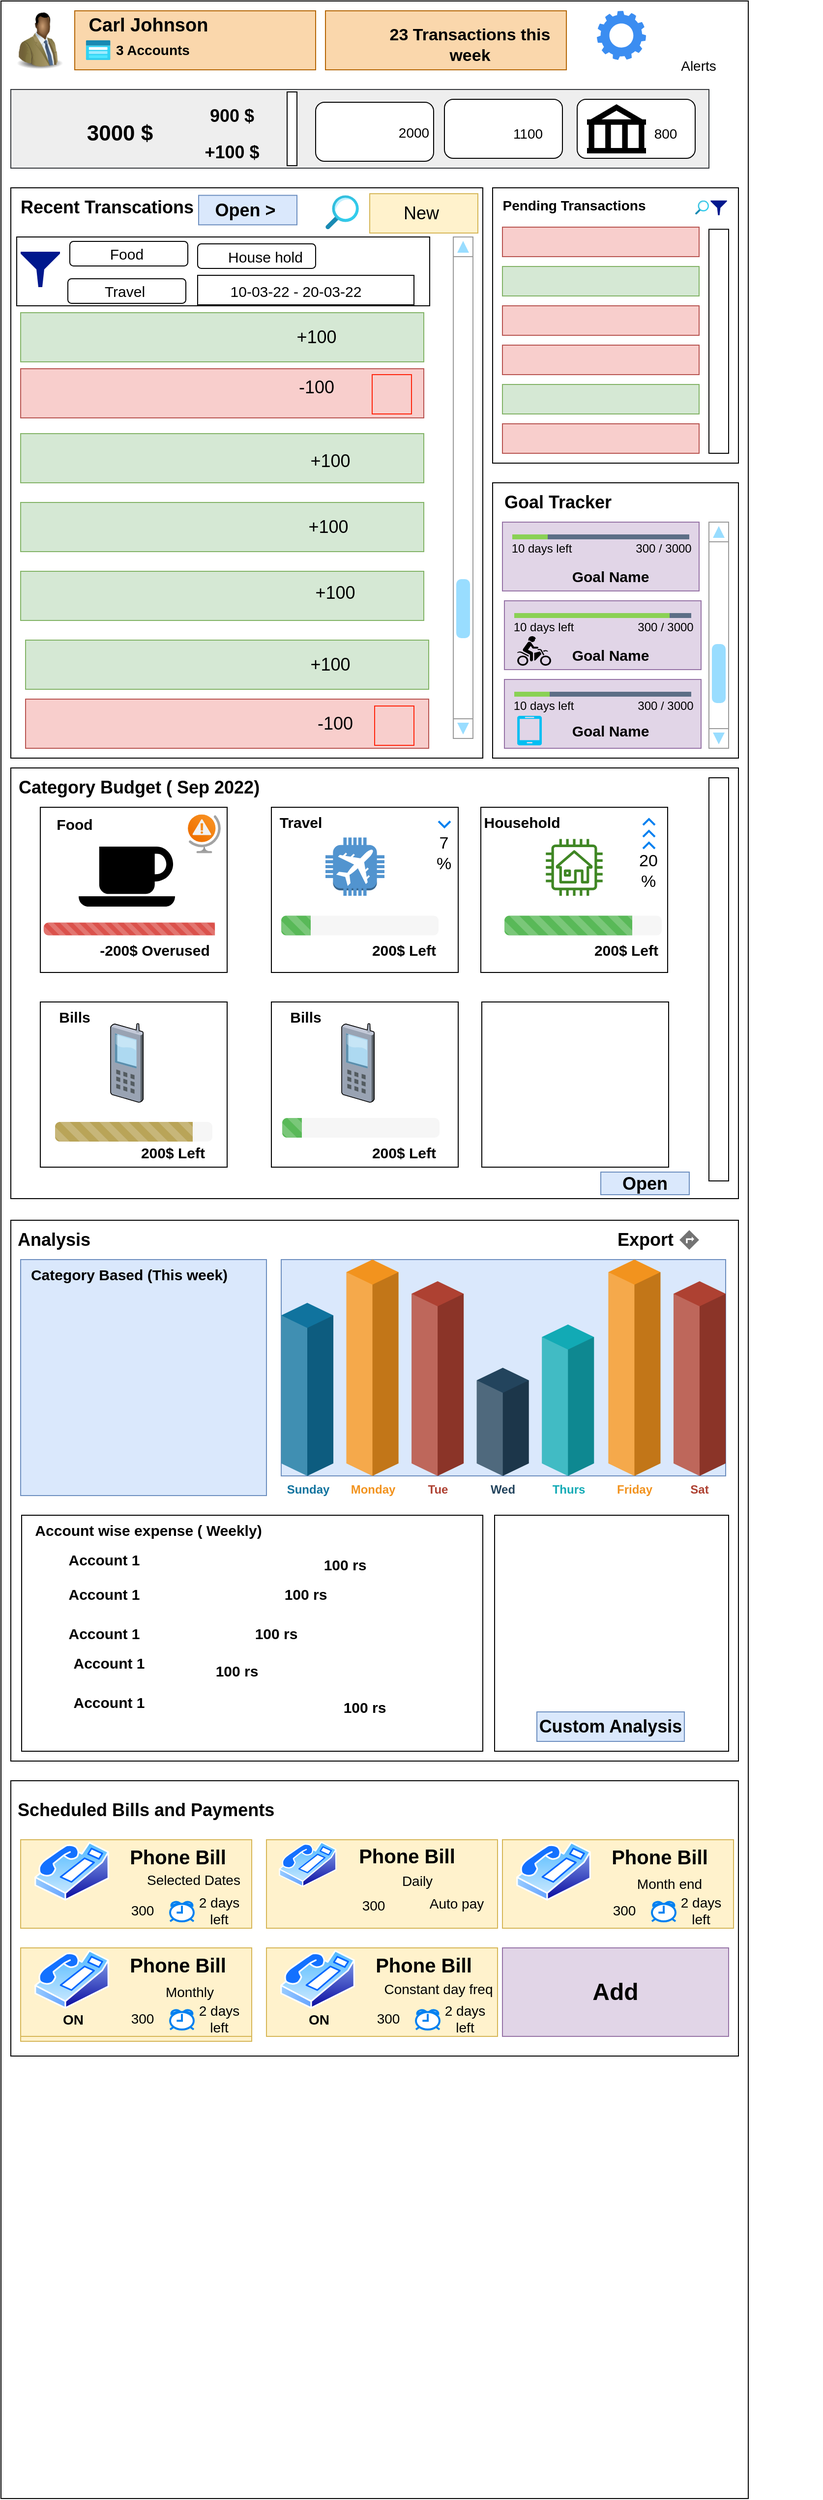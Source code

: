 <mxfile version="20.3.0" type="device"><diagram id="obJHD7wz8JOJKd5UVFbu" name="Page-1"><mxGraphModel dx="2272" dy="915" grid="1" gridSize="10" guides="1" tooltips="1" connect="1" arrows="1" fold="1" page="1" pageScale="1" pageWidth="850" pageHeight="1100" math="0" shadow="0"><root><mxCell id="0"/><mxCell id="1" parent="0"/><mxCell id="1PlD6lhhjknARQeLZF4M-1" value="" style="rounded=0;whiteSpace=wrap;html=1;strokeColor=#000000;" vertex="1" parent="1"><mxGeometry x="-10" y="30" width="760" height="2540" as="geometry"/></mxCell><mxCell id="1PlD6lhhjknARQeLZF4M-334" value="" style="rounded=0;whiteSpace=wrap;html=1;strokeColor=#b46504;fontSize=14;fillColor=#fad7ac;" vertex="1" parent="1"><mxGeometry x="320" y="40" width="245" height="60" as="geometry"/></mxCell><mxCell id="1PlD6lhhjknARQeLZF4M-2" value="" style="rounded=0;whiteSpace=wrap;html=1;fillColor=#eeeeee;strokeColor=#36393d;" vertex="1" parent="1"><mxGeometry y="120" width="710" height="80" as="geometry"/></mxCell><mxCell id="1PlD6lhhjknARQeLZF4M-4" value="" style="rounded=0;whiteSpace=wrap;html=1;strokeColor=#000000;" vertex="1" parent="1"><mxGeometry x="281" y="122.5" width="10" height="75" as="geometry"/></mxCell><mxCell id="1PlD6lhhjknARQeLZF4M-5" value="" style="rounded=1;whiteSpace=wrap;html=1;" vertex="1" parent="1"><mxGeometry x="310" y="133" width="120" height="60" as="geometry"/></mxCell><mxCell id="1PlD6lhhjknARQeLZF4M-6" value="" style="rounded=1;whiteSpace=wrap;html=1;" vertex="1" parent="1"><mxGeometry x="441" y="130" width="120" height="60" as="geometry"/></mxCell><mxCell id="1PlD6lhhjknARQeLZF4M-7" value="" style="rounded=1;whiteSpace=wrap;html=1;" vertex="1" parent="1"><mxGeometry x="576" y="130" width="120" height="60" as="geometry"/></mxCell><mxCell id="1PlD6lhhjknARQeLZF4M-10" value="" style="rounded=0;whiteSpace=wrap;html=1;strokeColor=#000000;" vertex="1" parent="1"><mxGeometry x="490" y="220" width="250" height="280" as="geometry"/></mxCell><mxCell id="1PlD6lhhjknARQeLZF4M-11" value="Pending Transactions" style="text;html=1;strokeColor=none;fillColor=none;align=center;verticalAlign=middle;whiteSpace=wrap;rounded=0;fontStyle=1;fontSize=14;" vertex="1" parent="1"><mxGeometry x="468" y="217.66" width="210" height="40" as="geometry"/></mxCell><mxCell id="1PlD6lhhjknARQeLZF4M-12" value="" style="rounded=0;whiteSpace=wrap;html=1;strokeColor=#b85450;fontSize=18;fillColor=#f8cecc;" vertex="1" parent="1"><mxGeometry x="500" y="260" width="200" height="30" as="geometry"/></mxCell><mxCell id="1PlD6lhhjknARQeLZF4M-13" value="" style="rounded=0;whiteSpace=wrap;html=1;strokeColor=#b85450;fontSize=18;fillColor=#f8cecc;" vertex="1" parent="1"><mxGeometry x="500" y="380" width="200" height="30" as="geometry"/></mxCell><mxCell id="1PlD6lhhjknARQeLZF4M-14" value="" style="rounded=0;whiteSpace=wrap;html=1;strokeColor=#b85450;fontSize=18;fillColor=#f8cecc;" vertex="1" parent="1"><mxGeometry x="500" y="340" width="200" height="30" as="geometry"/></mxCell><mxCell id="1PlD6lhhjknARQeLZF4M-15" value="" style="rounded=0;whiteSpace=wrap;html=1;strokeColor=#82b366;fontSize=18;fillColor=#d5e8d4;" vertex="1" parent="1"><mxGeometry x="500" y="300" width="200" height="30" as="geometry"/></mxCell><mxCell id="1PlD6lhhjknARQeLZF4M-17" value="" style="rounded=0;whiteSpace=wrap;html=1;strokeColor=#b85450;fontSize=18;fillColor=#f8cecc;" vertex="1" parent="1"><mxGeometry x="500" y="460" width="200" height="30" as="geometry"/></mxCell><mxCell id="1PlD6lhhjknARQeLZF4M-18" value="" style="rounded=0;whiteSpace=wrap;html=1;strokeColor=#82b366;fontSize=18;fillColor=#d5e8d4;" vertex="1" parent="1"><mxGeometry x="500" y="420" width="200" height="30" as="geometry"/></mxCell><mxCell id="1PlD6lhhjknARQeLZF4M-19" value="" style="rounded=0;whiteSpace=wrap;html=1;strokeColor=#000000;fontSize=18;" vertex="1" parent="1"><mxGeometry x="710" y="262.18" width="20" height="227.82" as="geometry"/></mxCell><mxCell id="1PlD6lhhjknARQeLZF4M-20" value="" style="rounded=0;whiteSpace=wrap;html=1;strokeColor=#000000;fontSize=18;" vertex="1" parent="1"><mxGeometry y="220" width="480" height="580" as="geometry"/></mxCell><mxCell id="1PlD6lhhjknARQeLZF4M-21" value="Recent Transcations" style="text;html=1;strokeColor=none;fillColor=none;align=center;verticalAlign=middle;whiteSpace=wrap;rounded=0;fontStyle=1;fontSize=18;" vertex="1" parent="1"><mxGeometry x="-7" y="220" width="210" height="40" as="geometry"/></mxCell><mxCell id="1PlD6lhhjknARQeLZF4M-23" value="" style="rounded=0;whiteSpace=wrap;html=1;strokeColor=#82b366;fontSize=18;fillColor=#d5e8d4;" vertex="1" parent="1"><mxGeometry x="10" y="347" width="410" height="50" as="geometry"/></mxCell><mxCell id="1PlD6lhhjknARQeLZF4M-24" value="" style="rounded=0;whiteSpace=wrap;html=1;strokeColor=#b85450;fontSize=18;fillColor=#f8cecc;" vertex="1" parent="1"><mxGeometry x="10" y="404" width="410" height="50" as="geometry"/></mxCell><mxCell id="1PlD6lhhjknARQeLZF4M-25" value="" style="rounded=0;whiteSpace=wrap;html=1;strokeColor=#82b366;fontSize=18;fillColor=#d5e8d4;" vertex="1" parent="1"><mxGeometry x="10" y="470" width="410" height="50" as="geometry"/></mxCell><mxCell id="1PlD6lhhjknARQeLZF4M-26" value="" style="rounded=0;whiteSpace=wrap;html=1;strokeColor=#82b366;fontSize=18;fillColor=#d5e8d4;" vertex="1" parent="1"><mxGeometry x="10" y="540" width="410" height="50" as="geometry"/></mxCell><mxCell id="1PlD6lhhjknARQeLZF4M-27" value="" style="rounded=0;whiteSpace=wrap;html=1;strokeColor=#82b366;fontSize=18;fillColor=#d5e8d4;" vertex="1" parent="1"><mxGeometry x="10" y="610" width="410" height="50" as="geometry"/></mxCell><mxCell id="1PlD6lhhjknARQeLZF4M-28" value="New&amp;nbsp;" style="rounded=0;whiteSpace=wrap;html=1;strokeColor=#d6b656;fontSize=18;fillColor=#fff2cc;" vertex="1" parent="1"><mxGeometry x="365" y="226" width="110" height="40" as="geometry"/></mxCell><mxCell id="1PlD6lhhjknARQeLZF4M-29" value="" style="rounded=0;whiteSpace=wrap;html=1;strokeColor=#000000;fontSize=21;" vertex="1" parent="1"><mxGeometry x="490" y="520" width="250" height="280" as="geometry"/></mxCell><mxCell id="1PlD6lhhjknARQeLZF4M-30" value="Goal Tracker" style="text;html=1;strokeColor=none;fillColor=none;align=left;verticalAlign=middle;whiteSpace=wrap;rounded=0;fontStyle=1;fontSize=18;" vertex="1" parent="1"><mxGeometry x="500" y="520" width="210" height="40" as="geometry"/></mxCell><mxCell id="1PlD6lhhjknARQeLZF4M-31" value="" style="rounded=0;whiteSpace=wrap;html=1;strokeColor=#9673a6;fontSize=18;fillColor=#e1d5e7;" vertex="1" parent="1"><mxGeometry x="500" y="560" width="200" height="70" as="geometry"/></mxCell><mxCell id="1PlD6lhhjknARQeLZF4M-33" value="" style="shape=image;html=1;verticalAlign=top;verticalLabelPosition=bottom;labelBackgroundColor=#ffffff;imageAspect=0;aspect=fixed;image=https://cdn0.iconfinder.com/data/icons/google-material-design-3-0/48/ic_check_circle_48px-128.png;strokeColor=#000000;fontSize=21;" vertex="1" parent="1"><mxGeometry x="669" y="420" width="28" height="28" as="geometry"/></mxCell><mxCell id="1PlD6lhhjknARQeLZF4M-34" value="" style="shape=image;html=1;verticalAlign=top;verticalLabelPosition=bottom;labelBackgroundColor=#ffffff;imageAspect=0;aspect=fixed;image=https://cdn0.iconfinder.com/data/icons/google-material-design-3-0/48/ic_check_circle_48px-128.png;strokeColor=#000000;fontSize=21;" vertex="1" parent="1"><mxGeometry x="671" y="262" width="28" height="28" as="geometry"/></mxCell><mxCell id="1PlD6lhhjknARQeLZF4M-35" value="" style="shape=image;html=1;verticalAlign=top;verticalLabelPosition=bottom;labelBackgroundColor=#ffffff;imageAspect=0;aspect=fixed;image=https://cdn0.iconfinder.com/data/icons/google-material-design-3-0/48/ic_check_circle_48px-128.png;strokeColor=#000000;fontSize=21;" vertex="1" parent="1"><mxGeometry x="672" y="380" width="28" height="28" as="geometry"/></mxCell><mxCell id="1PlD6lhhjknARQeLZF4M-36" value="" style="shape=image;html=1;verticalAlign=top;verticalLabelPosition=bottom;labelBackgroundColor=#ffffff;imageAspect=0;aspect=fixed;image=https://cdn0.iconfinder.com/data/icons/google-material-design-3-0/48/ic_check_circle_48px-128.png;strokeColor=#000000;fontSize=21;" vertex="1" parent="1"><mxGeometry x="671" y="340" width="28" height="28" as="geometry"/></mxCell><mxCell id="1PlD6lhhjknARQeLZF4M-37" value="" style="shape=image;html=1;verticalAlign=top;verticalLabelPosition=bottom;labelBackgroundColor=#ffffff;imageAspect=0;aspect=fixed;image=https://cdn0.iconfinder.com/data/icons/google-material-design-3-0/48/ic_check_circle_48px-128.png;strokeColor=#000000;fontSize=21;" vertex="1" parent="1"><mxGeometry x="671" y="300" width="28" height="28" as="geometry"/></mxCell><mxCell id="1PlD6lhhjknARQeLZF4M-38" value="" style="shape=image;html=1;verticalAlign=top;verticalLabelPosition=bottom;labelBackgroundColor=#ffffff;imageAspect=0;aspect=fixed;image=https://cdn0.iconfinder.com/data/icons/google-material-design-3-0/48/ic_check_circle_48px-128.png;strokeColor=#000000;fontSize=21;" vertex="1" parent="1"><mxGeometry x="668" y="460" width="28" height="28" as="geometry"/></mxCell><mxCell id="1PlD6lhhjknARQeLZF4M-42" value="" style="verticalLabelPosition=bottom;verticalAlign=top;html=1;shadow=0;dashed=0;strokeWidth=1;shape=mxgraph.ios.iCloudProgressBar;barPos=20;strokeColor=#000000;fontSize=26;" vertex="1" parent="1"><mxGeometry x="510" y="570" width="180" height="10" as="geometry"/></mxCell><mxCell id="1PlD6lhhjknARQeLZF4M-43" value="&lt;font style=&quot;font-size: 12px;&quot;&gt;10 days left&lt;/font&gt;" style="text;html=1;strokeColor=none;fillColor=none;align=center;verticalAlign=middle;whiteSpace=wrap;rounded=0;fontSize=26;" vertex="1" parent="1"><mxGeometry x="498" y="567" width="84" height="30" as="geometry"/></mxCell><mxCell id="1PlD6lhhjknARQeLZF4M-44" value="&lt;font style=&quot;font-size: 12px;&quot;&gt;300 / 3000&lt;/font&gt;" style="text;html=1;strokeColor=none;fillColor=none;align=center;verticalAlign=middle;whiteSpace=wrap;rounded=0;fontSize=26;" vertex="1" parent="1"><mxGeometry x="634" y="567" width="60" height="30" as="geometry"/></mxCell><mxCell id="1PlD6lhhjknARQeLZF4M-45" value="" style="rounded=0;whiteSpace=wrap;html=1;strokeColor=#9673a6;fontSize=18;fillColor=#e1d5e7;" vertex="1" parent="1"><mxGeometry x="502" y="640" width="200" height="70" as="geometry"/></mxCell><mxCell id="1PlD6lhhjknARQeLZF4M-46" value="" style="verticalLabelPosition=bottom;verticalAlign=top;html=1;shadow=0;dashed=0;strokeWidth=1;shape=mxgraph.ios.iCloudProgressBar;barPos=87.78;strokeColor=#000000;fontSize=26;" vertex="1" parent="1"><mxGeometry x="512" y="650" width="180" height="10" as="geometry"/></mxCell><mxCell id="1PlD6lhhjknARQeLZF4M-47" value="&lt;font style=&quot;font-size: 12px;&quot;&gt;10 days left&lt;/font&gt;" style="text;html=1;strokeColor=none;fillColor=none;align=center;verticalAlign=middle;whiteSpace=wrap;rounded=0;fontSize=26;" vertex="1" parent="1"><mxGeometry x="500" y="647" width="84" height="30" as="geometry"/></mxCell><mxCell id="1PlD6lhhjknARQeLZF4M-48" value="&lt;font style=&quot;font-size: 12px;&quot;&gt;300 / 3000&lt;/font&gt;" style="text;html=1;strokeColor=none;fillColor=none;align=center;verticalAlign=middle;whiteSpace=wrap;rounded=0;fontSize=26;" vertex="1" parent="1"><mxGeometry x="636" y="647" width="60" height="30" as="geometry"/></mxCell><mxCell id="1PlD6lhhjknARQeLZF4M-49" value="" style="rounded=0;whiteSpace=wrap;html=1;strokeColor=#9673a6;fontSize=18;fillColor=#e1d5e7;" vertex="1" parent="1"><mxGeometry x="502" y="720" width="200" height="70" as="geometry"/></mxCell><mxCell id="1PlD6lhhjknARQeLZF4M-50" value="" style="verticalLabelPosition=bottom;verticalAlign=top;html=1;shadow=0;dashed=0;strokeWidth=1;shape=mxgraph.ios.iCloudProgressBar;barPos=20;strokeColor=#000000;fontSize=26;" vertex="1" parent="1"><mxGeometry x="512" y="730" width="180" height="10" as="geometry"/></mxCell><mxCell id="1PlD6lhhjknARQeLZF4M-51" value="&lt;font style=&quot;font-size: 12px;&quot;&gt;10 days left&lt;/font&gt;" style="text;html=1;strokeColor=none;fillColor=none;align=center;verticalAlign=middle;whiteSpace=wrap;rounded=0;fontSize=26;" vertex="1" parent="1"><mxGeometry x="500" y="727" width="84" height="30" as="geometry"/></mxCell><mxCell id="1PlD6lhhjknARQeLZF4M-52" value="&lt;font style=&quot;font-size: 12px;&quot;&gt;300 / 3000&lt;/font&gt;" style="text;html=1;strokeColor=none;fillColor=none;align=center;verticalAlign=middle;whiteSpace=wrap;rounded=0;fontSize=26;" vertex="1" parent="1"><mxGeometry x="636" y="727" width="60" height="30" as="geometry"/></mxCell><mxCell id="1PlD6lhhjknARQeLZF4M-53" value="" style="shape=image;html=1;verticalAlign=top;verticalLabelPosition=bottom;labelBackgroundColor=#ffffff;imageAspect=0;aspect=fixed;image=https://cdn1.iconfinder.com/data/icons/vehicle-37/24/Bycicle-128.png;strokeColor=#000000;fontSize=12;" vertex="1" parent="1"><mxGeometry x="509" y="589" width="48" height="48" as="geometry"/></mxCell><mxCell id="1PlD6lhhjknARQeLZF4M-54" value="" style="shape=mxgraph.signs.sports.dirt_bike;html=1;pointerEvents=1;fillColor=#000000;strokeColor=none;verticalLabelPosition=bottom;verticalAlign=top;align=center;fontSize=12;" vertex="1" parent="1"><mxGeometry x="515" y="676" width="34.5" height="30" as="geometry"/></mxCell><mxCell id="1PlD6lhhjknARQeLZF4M-55" value="" style="verticalLabelPosition=bottom;html=1;verticalAlign=top;align=center;strokeColor=none;fillColor=#00BEF2;shape=mxgraph.azure.mobile;pointerEvents=1;fontSize=12;" vertex="1" parent="1"><mxGeometry x="515" y="757" width="25" height="30" as="geometry"/></mxCell><mxCell id="1PlD6lhhjknARQeLZF4M-56" value="&lt;b&gt;&lt;font style=&quot;font-size: 15px;&quot;&gt;Goal Name&lt;/font&gt;&lt;/b&gt;" style="text;html=1;strokeColor=none;fillColor=none;align=center;verticalAlign=middle;whiteSpace=wrap;rounded=0;fontSize=12;" vertex="1" parent="1"><mxGeometry x="560" y="757" width="100" height="30" as="geometry"/></mxCell><mxCell id="1PlD6lhhjknARQeLZF4M-57" value="&lt;b&gt;&lt;font style=&quot;font-size: 15px;&quot;&gt;Goal Name&lt;/font&gt;&lt;/b&gt;" style="text;html=1;strokeColor=none;fillColor=none;align=center;verticalAlign=middle;whiteSpace=wrap;rounded=0;fontSize=12;" vertex="1" parent="1"><mxGeometry x="560" y="600" width="100" height="30" as="geometry"/></mxCell><mxCell id="1PlD6lhhjknARQeLZF4M-58" value="&lt;b&gt;&lt;font style=&quot;font-size: 15px;&quot;&gt;Goal Name&lt;/font&gt;&lt;/b&gt;" style="text;html=1;strokeColor=none;fillColor=none;align=center;verticalAlign=middle;whiteSpace=wrap;rounded=0;fontSize=12;" vertex="1" parent="1"><mxGeometry x="560" y="680" width="100" height="30" as="geometry"/></mxCell><mxCell id="1PlD6lhhjknARQeLZF4M-59" value="" style="rounded=0;whiteSpace=wrap;html=1;strokeColor=#000000;fontSize=15;" vertex="1" parent="1"><mxGeometry y="810" width="740" height="438" as="geometry"/></mxCell><mxCell id="1PlD6lhhjknARQeLZF4M-60" value="Category Budget ( Sep 2022)" style="text;html=1;strokeColor=none;fillColor=none;align=left;verticalAlign=middle;whiteSpace=wrap;rounded=0;fontStyle=1;fontSize=18;" vertex="1" parent="1"><mxGeometry x="6" y="810" width="284" height="40" as="geometry"/></mxCell><mxCell id="1PlD6lhhjknARQeLZF4M-63" value="" style="rounded=0;whiteSpace=wrap;html=1;strokeColor=#000000;fontSize=15;" vertex="1" parent="1"><mxGeometry x="30" y="850" width="190" height="168" as="geometry"/></mxCell><mxCell id="1PlD6lhhjknARQeLZF4M-64" value="" style="rounded=0;whiteSpace=wrap;html=1;strokeColor=#000000;fontSize=15;" vertex="1" parent="1"><mxGeometry x="265" y="850" width="190" height="168" as="geometry"/></mxCell><mxCell id="1PlD6lhhjknARQeLZF4M-65" value="" style="rounded=0;whiteSpace=wrap;html=1;strokeColor=#000000;fontSize=15;" vertex="1" parent="1"><mxGeometry x="30" y="1048" width="190" height="168" as="geometry"/></mxCell><mxCell id="1PlD6lhhjknARQeLZF4M-66" value="" style="rounded=0;whiteSpace=wrap;html=1;strokeColor=#000000;fontSize=15;" vertex="1" parent="1"><mxGeometry x="478" y="850" width="190" height="168" as="geometry"/></mxCell><mxCell id="1PlD6lhhjknARQeLZF4M-67" value="" style="rounded=0;whiteSpace=wrap;html=1;strokeColor=#82b366;fontSize=18;fillColor=#d5e8d4;" vertex="1" parent="1"><mxGeometry x="15" y="680" width="410" height="50" as="geometry"/></mxCell><mxCell id="1PlD6lhhjknARQeLZF4M-68" value="" style="rounded=0;whiteSpace=wrap;html=1;strokeColor=#b85450;fontSize=18;fillColor=#f8cecc;" vertex="1" parent="1"><mxGeometry x="15" y="740" width="410" height="50" as="geometry"/></mxCell><mxCell id="1PlD6lhhjknARQeLZF4M-69" value="" style="verticalLabelPosition=bottom;shadow=0;dashed=0;align=center;html=1;verticalAlign=top;strokeWidth=1;shape=mxgraph.mockup.navigation.scrollBar;strokeColor=#999999;barPos=20;fillColor2=#99ddff;strokeColor2=none;direction=north;fontSize=15;" vertex="1" parent="1"><mxGeometry x="450" y="270" width="20" height="510" as="geometry"/></mxCell><mxCell id="1PlD6lhhjknARQeLZF4M-70" value="" style="aspect=fixed;html=1;points=[];align=center;image;fontSize=12;image=img/lib/azure2/general/Search.svg;strokeColor=#000000;" vertex="1" parent="1"><mxGeometry x="320" y="227.66" width="34" height="34.52" as="geometry"/></mxCell><mxCell id="1PlD6lhhjknARQeLZF4M-73" value="" style="rounded=0;whiteSpace=wrap;html=1;strokeColor=#000000;fontSize=15;" vertex="1" parent="1"><mxGeometry x="6" y="270" width="420" height="70" as="geometry"/></mxCell><mxCell id="1PlD6lhhjknARQeLZF4M-74" value="" style="sketch=0;aspect=fixed;pointerEvents=1;shadow=0;dashed=0;html=1;strokeColor=none;labelPosition=center;verticalLabelPosition=bottom;verticalAlign=top;align=center;fillColor=#00188D;shape=mxgraph.mscae.enterprise.filter;fontSize=15;" vertex="1" parent="1"><mxGeometry x="10" y="285" width="40" height="36" as="geometry"/></mxCell><mxCell id="1PlD6lhhjknARQeLZF4M-76" value="" style="rounded=1;whiteSpace=wrap;html=1;strokeColor=#000000;fontSize=15;" vertex="1" parent="1"><mxGeometry x="60" y="274.5" width="120" height="25" as="geometry"/></mxCell><mxCell id="1PlD6lhhjknARQeLZF4M-77" value="" style="shape=image;html=1;verticalAlign=top;verticalLabelPosition=bottom;labelBackgroundColor=#ffffff;imageAspect=0;aspect=fixed;image=https://cdn1.iconfinder.com/data/icons/material-core/18/check-box-128.png;strokeColor=#000000;fontSize=15;" vertex="1" parent="1"><mxGeometry x="70" y="278.5" width="18" height="18" as="geometry"/></mxCell><mxCell id="1PlD6lhhjknARQeLZF4M-78" value="Food" style="text;html=1;strokeColor=none;fillColor=none;align=center;verticalAlign=middle;whiteSpace=wrap;rounded=0;fontSize=15;" vertex="1" parent="1"><mxGeometry x="88" y="272" width="60" height="30" as="geometry"/></mxCell><mxCell id="1PlD6lhhjknARQeLZF4M-92" value="" style="rounded=1;whiteSpace=wrap;html=1;strokeColor=#000000;fontSize=15;" vertex="1" parent="1"><mxGeometry x="58" y="312.5" width="120" height="25" as="geometry"/></mxCell><mxCell id="1PlD6lhhjknARQeLZF4M-93" value="" style="shape=image;html=1;verticalAlign=top;verticalLabelPosition=bottom;labelBackgroundColor=#ffffff;imageAspect=0;aspect=fixed;image=https://cdn1.iconfinder.com/data/icons/material-core/18/check-box-128.png;strokeColor=#000000;fontSize=15;" vertex="1" parent="1"><mxGeometry x="68" y="316.5" width="18" height="18" as="geometry"/></mxCell><mxCell id="1PlD6lhhjknARQeLZF4M-94" value="Travel" style="text;html=1;strokeColor=none;fillColor=none;align=center;verticalAlign=middle;whiteSpace=wrap;rounded=0;fontSize=15;" vertex="1" parent="1"><mxGeometry x="86" y="310" width="60" height="30" as="geometry"/></mxCell><mxCell id="1PlD6lhhjknARQeLZF4M-95" value="" style="rounded=1;whiteSpace=wrap;html=1;strokeColor=#000000;fontSize=15;" vertex="1" parent="1"><mxGeometry x="190" y="277" width="120" height="25" as="geometry"/></mxCell><mxCell id="1PlD6lhhjknARQeLZF4M-96" value="" style="shape=image;html=1;verticalAlign=top;verticalLabelPosition=bottom;labelBackgroundColor=#ffffff;imageAspect=0;aspect=fixed;image=https://cdn1.iconfinder.com/data/icons/material-core/18/check-box-128.png;strokeColor=#000000;fontSize=15;" vertex="1" parent="1"><mxGeometry x="200" y="281" width="18" height="18" as="geometry"/></mxCell><mxCell id="1PlD6lhhjknARQeLZF4M-97" value="House hold" style="text;html=1;strokeColor=none;fillColor=none;align=center;verticalAlign=middle;whiteSpace=wrap;rounded=0;fontSize=15;" vertex="1" parent="1"><mxGeometry x="218" y="274.5" width="82" height="30" as="geometry"/></mxCell><mxCell id="1PlD6lhhjknARQeLZF4M-101" value="" style="rounded=0;whiteSpace=wrap;html=1;strokeColor=#000000;fontSize=15;" vertex="1" parent="1"><mxGeometry x="190" y="309" width="220" height="30" as="geometry"/></mxCell><mxCell id="1PlD6lhhjknARQeLZF4M-102" value="" style="shape=image;html=1;verticalAlign=top;verticalLabelPosition=bottom;labelBackgroundColor=#ffffff;imageAspect=0;aspect=fixed;image=https://cdn4.iconfinder.com/data/icons/essentials-72/24/011_-_Calendar-128.png;strokeColor=#000000;fontSize=15;" vertex="1" parent="1"><mxGeometry x="195" y="314" width="20" height="20" as="geometry"/></mxCell><mxCell id="1PlD6lhhjknARQeLZF4M-103" value="10-03-22 - 20-03-22" style="text;html=1;strokeColor=none;fillColor=none;align=center;verticalAlign=middle;whiteSpace=wrap;rounded=0;fontSize=15;" vertex="1" parent="1"><mxGeometry x="200" y="310" width="180" height="30" as="geometry"/></mxCell><mxCell id="1PlD6lhhjknARQeLZF4M-104" value="" style="shape=mxgraph.signs.food.coffee;html=1;pointerEvents=1;fillColor=#000000;strokeColor=none;verticalLabelPosition=bottom;verticalAlign=top;align=center;fontSize=15;" vertex="1" parent="1"><mxGeometry x="69" y="890" width="98" height="61" as="geometry"/></mxCell><mxCell id="1PlD6lhhjknARQeLZF4M-105" value="" style="outlineConnect=0;dashed=0;verticalLabelPosition=bottom;verticalAlign=top;align=center;html=1;shape=mxgraph.aws3.travel;fillColor=#5294CF;gradientColor=none;strokeColor=#000000;fontSize=15;" vertex="1" parent="1"><mxGeometry x="320" y="880.75" width="60" height="59.25" as="geometry"/></mxCell><mxCell id="1PlD6lhhjknARQeLZF4M-106" value="" style="rounded=0;whiteSpace=wrap;html=1;strokeColor=#000000;fontSize=15;" vertex="1" parent="1"><mxGeometry x="479" y="1048" width="190" height="168" as="geometry"/></mxCell><mxCell id="1PlD6lhhjknARQeLZF4M-108" value="" style="sketch=0;outlineConnect=0;fontColor=#232F3E;gradientColor=none;fillColor=#3F8624;strokeColor=none;dashed=0;verticalLabelPosition=bottom;verticalAlign=top;align=center;html=1;fontSize=12;fontStyle=0;aspect=fixed;pointerEvents=1;shape=mxgraph.aws4.house;" vertex="1" parent="1"><mxGeometry x="544.13" y="882.25" width="57.75" height="57.75" as="geometry"/></mxCell><mxCell id="1PlD6lhhjknARQeLZF4M-109" value="" style="verticalLabelPosition=bottom;sketch=0;aspect=fixed;html=1;verticalAlign=top;strokeColor=none;align=center;outlineConnect=0;shape=mxgraph.citrix.cell_phone;fontSize=15;" vertex="1" parent="1"><mxGeometry x="101.33" y="1070" width="33.33" height="80" as="geometry"/></mxCell><mxCell id="1PlD6lhhjknARQeLZF4M-113" value="" style="html=1;shadow=0;dashed=0;shape=mxgraph.bootstrap.rrect;rSize=5;strokeColor=none;fillColor=#f6f6f6;whiteSpace=wrap;fontSize=15;" vertex="1" parent="1"><mxGeometry x="275" y="960.25" width="160" height="20" as="geometry"/></mxCell><mxCell id="1PlD6lhhjknARQeLZF4M-114" value="" style="html=1;shadow=0;dashed=0;shape=mxgraph.bootstrap.leftButtonStriped;fillColor=#59B958;fontColor=#FFFFFF;whiteSpace=wrap;strokeColor=#000000;fontSize=15;" vertex="1" parent="1PlD6lhhjknARQeLZF4M-113"><mxGeometry width="30" height="20" as="geometry"/></mxCell><mxCell id="1PlD6lhhjknARQeLZF4M-115" value="" style="html=1;shadow=0;dashed=0;shape=mxgraph.bootstrap.rrect;rSize=5;strokeColor=none;fillColor=#f6f6f6;whiteSpace=wrap;fontSize=15;" vertex="1" parent="1"><mxGeometry x="502" y="960.25" width="160" height="20" as="geometry"/></mxCell><mxCell id="1PlD6lhhjknARQeLZF4M-116" value="" style="html=1;shadow=0;dashed=0;shape=mxgraph.bootstrap.leftButtonStriped;fillColor=#59B958;fontColor=#FFFFFF;whiteSpace=wrap;strokeColor=#000000;fontSize=15;" vertex="1" parent="1PlD6lhhjknARQeLZF4M-115"><mxGeometry width="130" height="20" as="geometry"/></mxCell><mxCell id="1PlD6lhhjknARQeLZF4M-117" value="" style="html=1;shadow=0;dashed=0;shape=mxgraph.bootstrap.rrect;rSize=5;strokeColor=none;fillColor=#f6f6f6;whiteSpace=wrap;fontSize=15;" vertex="1" parent="1"><mxGeometry x="45" y="1170" width="160" height="20" as="geometry"/></mxCell><mxCell id="1PlD6lhhjknARQeLZF4M-118" value="" style="html=1;shadow=0;dashed=0;shape=mxgraph.bootstrap.leftButtonStriped;fillColor=#b9a458;fontColor=#FFFFFF;whiteSpace=wrap;strokeColor=#000000;fontSize=15;" vertex="1" parent="1PlD6lhhjknARQeLZF4M-117"><mxGeometry width="140" height="20" as="geometry"/></mxCell><mxCell id="1PlD6lhhjknARQeLZF4M-121" value="" style="shape=image;html=1;verticalAlign=top;verticalLabelPosition=bottom;labelBackgroundColor=#ffffff;imageAspect=0;aspect=fixed;image=https://cdn4.iconfinder.com/data/icons/ionicons/512/icon-ios7-plus-128.png;strokeColor=#000000;fontSize=15;" vertex="1" parent="1"><mxGeometry x="510" y="1068" width="128" height="128" as="geometry"/></mxCell><mxCell id="1PlD6lhhjknARQeLZF4M-122" value="&lt;span style=&quot;font-size: 15px;&quot;&gt;&lt;b&gt;-200$ Overused&lt;/b&gt;&lt;/span&gt;" style="text;html=1;strokeColor=none;fillColor=none;align=center;verticalAlign=middle;whiteSpace=wrap;rounded=0;fontSize=12;" vertex="1" parent="1"><mxGeometry x="78.5" y="980.25" width="135" height="30" as="geometry"/></mxCell><mxCell id="1PlD6lhhjknARQeLZF4M-127" value="" style="shape=image;html=1;verticalAlign=top;verticalLabelPosition=bottom;labelBackgroundColor=#ffffff;imageAspect=0;aspect=fixed;image=https://cdn0.iconfinder.com/data/icons/basic-e-commerce-line-color/48/Receipt_success-128.png;strokeColor=#000000;fontSize=15;" vertex="1" parent="1"><mxGeometry x="352.5" y="341.5" width="55" height="55" as="geometry"/></mxCell><mxCell id="1PlD6lhhjknARQeLZF4M-128" value="" style="shape=image;html=1;verticalAlign=top;verticalLabelPosition=bottom;labelBackgroundColor=#ffffff;imageAspect=0;aspect=fixed;image=https://cdn0.iconfinder.com/data/icons/basic-e-commerce-line-color/48/Receipt_add-128.png;strokeColor=#000000;fontSize=15;" vertex="1" parent="1"><mxGeometry x="361" y="228" width="38" height="38" as="geometry"/></mxCell><mxCell id="1PlD6lhhjknARQeLZF4M-129" value="" style="shape=image;html=1;verticalAlign=top;verticalLabelPosition=bottom;labelBackgroundColor=#ffffff;imageAspect=0;aspect=fixed;image=https://cdn0.iconfinder.com/data/icons/basic-e-commerce-line-color/48/Receipt_success-128.png;strokeColor=#000000;fontSize=15;imageBorder=#FF230A;" vertex="1" parent="1"><mxGeometry x="367.5" y="410" width="40" height="40" as="geometry"/></mxCell><mxCell id="1PlD6lhhjknARQeLZF4M-130" value="" style="shape=image;html=1;verticalAlign=top;verticalLabelPosition=bottom;labelBackgroundColor=#ffffff;imageAspect=0;aspect=fixed;image=https://cdn0.iconfinder.com/data/icons/basic-e-commerce-line-color/48/Receipt_success-128.png;strokeColor=#000000;fontSize=15;" vertex="1" parent="1"><mxGeometry x="355" y="470" width="55" height="55" as="geometry"/></mxCell><mxCell id="1PlD6lhhjknARQeLZF4M-131" value="" style="shape=image;html=1;verticalAlign=top;verticalLabelPosition=bottom;labelBackgroundColor=#ffffff;imageAspect=0;aspect=fixed;image=https://cdn0.iconfinder.com/data/icons/basic-e-commerce-line-color/48/Receipt_success-128.png;strokeColor=#000000;fontSize=15;" vertex="1" parent="1"><mxGeometry x="354" y="540" width="55" height="55" as="geometry"/></mxCell><mxCell id="1PlD6lhhjknARQeLZF4M-132" value="" style="shape=image;html=1;verticalAlign=top;verticalLabelPosition=bottom;labelBackgroundColor=#ffffff;imageAspect=0;aspect=fixed;image=https://cdn0.iconfinder.com/data/icons/basic-e-commerce-line-color/48/Receipt_success-128.png;strokeColor=#000000;fontSize=15;" vertex="1" parent="1"><mxGeometry x="355" y="607.5" width="55" height="55" as="geometry"/></mxCell><mxCell id="1PlD6lhhjknARQeLZF4M-134" value="" style="shape=image;html=1;verticalAlign=top;verticalLabelPosition=bottom;labelBackgroundColor=#ffffff;imageAspect=0;aspect=fixed;image=https://cdn0.iconfinder.com/data/icons/basic-e-commerce-line-color/48/Receipt_success-128.png;strokeColor=#000000;fontSize=15;" vertex="1" parent="1"><mxGeometry x="361" y="677.5" width="55" height="55" as="geometry"/></mxCell><mxCell id="1PlD6lhhjknARQeLZF4M-135" value="" style="aspect=fixed;html=1;points=[];align=center;image;fontSize=12;image=img/lib/azure2/general/Search.svg;strokeColor=#000000;" vertex="1" parent="1"><mxGeometry x="696" y="232.89" width="14" height="14.21" as="geometry"/></mxCell><mxCell id="1PlD6lhhjknARQeLZF4M-136" value="" style="shape=image;html=1;verticalAlign=top;verticalLabelPosition=bottom;labelBackgroundColor=#ffffff;imageAspect=0;aspect=fixed;image=https://cdn0.iconfinder.com/data/icons/basic-e-commerce-line-color/48/Receipt_success-128.png;strokeColor=#000000;fontSize=15;imageBorder=#FF230A;" vertex="1" parent="1"><mxGeometry x="370" y="747" width="40" height="40" as="geometry"/></mxCell><mxCell id="1PlD6lhhjknARQeLZF4M-137" value="" style="rounded=0;whiteSpace=wrap;html=1;strokeColor=#000000;fontSize=15;" vertex="1" parent="1"><mxGeometry y="1270" width="740" height="550" as="geometry"/></mxCell><mxCell id="1PlD6lhhjknARQeLZF4M-138" value="Analysis" style="text;html=1;strokeColor=none;fillColor=none;align=left;verticalAlign=middle;whiteSpace=wrap;rounded=0;fontStyle=1;fontSize=18;" vertex="1" parent="1"><mxGeometry x="5" y="1270" width="210" height="40" as="geometry"/></mxCell><mxCell id="1PlD6lhhjknARQeLZF4M-140" value="" style="rounded=0;whiteSpace=wrap;html=1;strokeColor=#6c8ebf;fontSize=15;fillColor=#dae8fc;" vertex="1" parent="1"><mxGeometry x="10" y="1310" width="250" height="240" as="geometry"/></mxCell><mxCell id="1PlD6lhhjknARQeLZF4M-141" value="&lt;span style=&quot;font-size: 15px;&quot;&gt;&lt;b&gt;Category Based (This week)&lt;/b&gt;&lt;/span&gt;" style="text;html=1;strokeColor=none;fillColor=none;align=center;verticalAlign=middle;whiteSpace=wrap;rounded=0;fontSize=12;" vertex="1" parent="1"><mxGeometry x="11" y="1310" width="219" height="30" as="geometry"/></mxCell><mxCell id="1PlD6lhhjknARQeLZF4M-142" value="" style="verticalLabelPosition=bottom;shadow=0;dashed=0;align=center;html=1;verticalAlign=top;strokeWidth=1;shape=mxgraph.mockup.navigation.scrollBar;strokeColor=#999999;barPos=20;fillColor2=#99ddff;strokeColor2=none;direction=north;fontSize=15;" vertex="1" parent="1"><mxGeometry x="710" y="560" width="32" height="230" as="geometry"/></mxCell><mxCell id="1PlD6lhhjknARQeLZF4M-144" value="" style="rounded=0;whiteSpace=wrap;html=1;strokeColor=#000000;fontSize=18;" vertex="1" parent="1"><mxGeometry x="710" y="820" width="20" height="410" as="geometry"/></mxCell><mxCell id="1PlD6lhhjknARQeLZF4M-165" value="" style="group;fillColor=#dae8fc;strokeColor=#6c8ebf;" vertex="1" connectable="0" parent="1"><mxGeometry x="275" y="1310" width="452" height="220" as="geometry"/></mxCell><mxCell id="1PlD6lhhjknARQeLZF4M-156" value="Sunday" style="verticalLabelPosition=bottom;verticalAlign=top;html=1;shape=mxgraph.infographic.shadedCube;isoAngle=15;fillColor=#10739E;strokeColor=none;fontStyle=1;fontColor=#10739E;fontSize=12;shadow=0;" vertex="1" parent="1PlD6lhhjknARQeLZF4M-165"><mxGeometry y="44" width="53.021" height="176" as="geometry"/></mxCell><mxCell id="1PlD6lhhjknARQeLZF4M-157" value="Monday" style="verticalLabelPosition=bottom;verticalAlign=top;html=1;shape=mxgraph.infographic.shadedCube;isoAngle=15;fillColor=#F2931E;strokeColor=none;fontStyle=1;fontColor=#F2931E;fontSize=12;shadow=0;" vertex="1" parent="1PlD6lhhjknARQeLZF4M-165"><mxGeometry x="66.276" width="53.021" height="220.0" as="geometry"/></mxCell><mxCell id="1PlD6lhhjknARQeLZF4M-158" value="Tue" style="verticalLabelPosition=bottom;verticalAlign=top;html=1;shape=mxgraph.infographic.shadedCube;isoAngle=15;fillColor=#AE4132;strokeColor=none;fontStyle=1;fontColor=#AE4132;fontSize=12;shadow=0;" vertex="1" parent="1PlD6lhhjknARQeLZF4M-165"><mxGeometry x="132.551" y="22" width="53.021" height="198.0" as="geometry"/></mxCell><mxCell id="1PlD6lhhjknARQeLZF4M-159" value="Wed" style="verticalLabelPosition=bottom;verticalAlign=top;html=1;shape=mxgraph.infographic.shadedCube;isoAngle=15;fillColor=#23445D;strokeColor=none;fontStyle=1;fontColor=#23445D;fontSize=12;shadow=0;" vertex="1" parent="1PlD6lhhjknARQeLZF4M-165"><mxGeometry x="198.827" y="110.0" width="53.021" height="110.0" as="geometry"/></mxCell><mxCell id="1PlD6lhhjknARQeLZF4M-160" value="Thurs" style="verticalLabelPosition=bottom;verticalAlign=top;html=1;shape=mxgraph.infographic.shadedCube;isoAngle=15;fillColor=#12AAB5;strokeColor=none;fontStyle=1;fontColor=#12AAB5;fontSize=12;shadow=0;" vertex="1" parent="1PlD6lhhjknARQeLZF4M-165"><mxGeometry x="265.103" y="66" width="53.021" height="154" as="geometry"/></mxCell><mxCell id="1PlD6lhhjknARQeLZF4M-162" value="Friday" style="verticalLabelPosition=bottom;verticalAlign=top;html=1;shape=mxgraph.infographic.shadedCube;isoAngle=15;fillColor=#F2931E;strokeColor=none;fontStyle=1;fontColor=#F2931E;fontSize=12;shadow=0;" vertex="1" parent="1PlD6lhhjknARQeLZF4M-165"><mxGeometry x="332.704" width="53.021" height="220.0" as="geometry"/></mxCell><mxCell id="1PlD6lhhjknARQeLZF4M-163" value="Sat" style="verticalLabelPosition=bottom;verticalAlign=top;html=1;shape=mxgraph.infographic.shadedCube;isoAngle=15;fillColor=#AE4132;strokeColor=none;fontStyle=1;fontColor=#AE4132;fontSize=12;shadow=0;" vertex="1" parent="1PlD6lhhjknARQeLZF4M-165"><mxGeometry x="398.979" y="22" width="53.021" height="198.0" as="geometry"/></mxCell><mxCell id="1PlD6lhhjknARQeLZF4M-166" value="Export" style="text;html=1;strokeColor=none;fillColor=none;align=left;verticalAlign=middle;whiteSpace=wrap;rounded=0;fontStyle=1;fontSize=18;" vertex="1" parent="1"><mxGeometry x="615" y="1270" width="210" height="40" as="geometry"/></mxCell><mxCell id="1PlD6lhhjknARQeLZF4M-167" value="" style="dashed=0;aspect=fixed;verticalLabelPosition=bottom;verticalAlign=top;align=center;shape=mxgraph.gmdl.share2;strokeColor=none;fillColor=#737373;shadow=0;sketch=0;fontSize=15;" vertex="1" parent="1"><mxGeometry x="680" y="1280" width="20" height="20" as="geometry"/></mxCell><mxCell id="1PlD6lhhjknARQeLZF4M-171" value="" style="shape=image;html=1;verticalAlign=top;verticalLabelPosition=bottom;labelBackgroundColor=#ffffff;imageAspect=0;aspect=fixed;image=https://cdn0.iconfinder.com/data/icons/business-startup-10/50/41-128.png;strokeColor=#000000;fontSize=15;" vertex="1" parent="1"><mxGeometry x="40" y="1340" width="198" height="198" as="geometry"/></mxCell><mxCell id="1PlD6lhhjknARQeLZF4M-181" value="" style="rounded=0;whiteSpace=wrap;html=1;strokeColor=#000000;fontSize=15;" vertex="1" parent="1"><mxGeometry x="11" y="1570" width="469" height="240" as="geometry"/></mxCell><mxCell id="1PlD6lhhjknARQeLZF4M-182" value="" style="rounded=0;whiteSpace=wrap;html=1;strokeColor=#000000;fontSize=15;" vertex="1" parent="1"><mxGeometry x="492" y="1570" width="238" height="240" as="geometry"/></mxCell><mxCell id="1PlD6lhhjknARQeLZF4M-172" value="" style="shape=image;html=1;verticalAlign=top;verticalLabelPosition=bottom;labelBackgroundColor=#ffffff;imageAspect=0;aspect=fixed;image=https://cdn1.iconfinder.com/data/icons/unicons-line-vol-2/24/chart-growth-alt-128.png;strokeColor=#000000;fontSize=15;" vertex="1" parent="1"><mxGeometry x="126" y="1586" width="224" height="224" as="geometry"/></mxCell><mxCell id="1PlD6lhhjknARQeLZF4M-183" value="Account 1" style="text;html=1;strokeColor=none;fillColor=none;align=center;verticalAlign=middle;whiteSpace=wrap;rounded=0;fontSize=15;fontStyle=1" vertex="1" parent="1"><mxGeometry x="54.66" y="1600" width="80" height="30" as="geometry"/></mxCell><mxCell id="1PlD6lhhjknARQeLZF4M-185" value="Account 1" style="text;html=1;strokeColor=none;fillColor=none;align=center;verticalAlign=middle;whiteSpace=wrap;rounded=0;fontSize=15;fontStyle=1" vertex="1" parent="1"><mxGeometry x="54.66" y="1635" width="80" height="30" as="geometry"/></mxCell><mxCell id="1PlD6lhhjknARQeLZF4M-186" value="Account 1" style="text;html=1;strokeColor=none;fillColor=none;align=center;verticalAlign=middle;whiteSpace=wrap;rounded=0;fontSize=15;fontStyle=1" vertex="1" parent="1"><mxGeometry x="54.66" y="1675" width="80" height="30" as="geometry"/></mxCell><mxCell id="1PlD6lhhjknARQeLZF4M-187" value="Account 1" style="text;html=1;strokeColor=none;fillColor=none;align=center;verticalAlign=middle;whiteSpace=wrap;rounded=0;fontSize=15;fontStyle=1" vertex="1" parent="1"><mxGeometry x="60" y="1705" width="80" height="30" as="geometry"/></mxCell><mxCell id="1PlD6lhhjknARQeLZF4M-188" value="Account 1" style="text;html=1;strokeColor=none;fillColor=none;align=center;verticalAlign=middle;whiteSpace=wrap;rounded=0;fontSize=15;fontStyle=1" vertex="1" parent="1"><mxGeometry x="60" y="1745" width="80" height="30" as="geometry"/></mxCell><mxCell id="1PlD6lhhjknARQeLZF4M-189" value="100 rs" style="text;html=1;strokeColor=none;fillColor=none;align=center;verticalAlign=middle;whiteSpace=wrap;rounded=0;fontSize=15;fontStyle=1" vertex="1" parent="1"><mxGeometry x="190" y="1713" width="80" height="30" as="geometry"/></mxCell><mxCell id="1PlD6lhhjknARQeLZF4M-190" value="100 rs" style="text;html=1;strokeColor=none;fillColor=none;align=center;verticalAlign=middle;whiteSpace=wrap;rounded=0;fontSize=15;fontStyle=1" vertex="1" parent="1"><mxGeometry x="230" y="1675" width="80" height="30" as="geometry"/></mxCell><mxCell id="1PlD6lhhjknARQeLZF4M-191" value="100 rs" style="text;html=1;strokeColor=none;fillColor=none;align=center;verticalAlign=middle;whiteSpace=wrap;rounded=0;fontSize=15;fontStyle=1" vertex="1" parent="1"><mxGeometry x="260" y="1635" width="80" height="30" as="geometry"/></mxCell><mxCell id="1PlD6lhhjknARQeLZF4M-192" value="100 rs" style="text;html=1;strokeColor=none;fillColor=none;align=center;verticalAlign=middle;whiteSpace=wrap;rounded=0;fontSize=15;fontStyle=1" vertex="1" parent="1"><mxGeometry x="300" y="1605" width="80" height="30" as="geometry"/></mxCell><mxCell id="1PlD6lhhjknARQeLZF4M-193" value="100 rs" style="text;html=1;strokeColor=none;fillColor=none;align=center;verticalAlign=middle;whiteSpace=wrap;rounded=0;fontSize=15;fontStyle=1" vertex="1" parent="1"><mxGeometry x="320" y="1750" width="80" height="30" as="geometry"/></mxCell><mxCell id="1PlD6lhhjknARQeLZF4M-194" value="" style="shape=image;html=1;verticalAlign=top;verticalLabelPosition=bottom;labelBackgroundColor=#ffffff;imageAspect=0;aspect=fixed;image=https://cdn4.iconfinder.com/data/icons/evil-icons-user-interface/64/plus-128.png;strokeColor=#000000;fontSize=15;" vertex="1" parent="1"><mxGeometry x="514" y="1595" width="180" height="180" as="geometry"/></mxCell><mxCell id="1PlD6lhhjknARQeLZF4M-195" value="" style="rounded=0;whiteSpace=wrap;html=1;strokeColor=#000000;fontSize=15;" vertex="1" parent="1"><mxGeometry y="1840" width="740" height="280" as="geometry"/></mxCell><mxCell id="1PlD6lhhjknARQeLZF4M-196" value="Scheduled Bills and Payments" style="text;html=1;strokeColor=none;fillColor=none;align=left;verticalAlign=middle;whiteSpace=wrap;rounded=0;fontStyle=1;fontSize=18;" vertex="1" parent="1"><mxGeometry x="5" y="1850" width="305" height="40" as="geometry"/></mxCell><mxCell id="1PlD6lhhjknARQeLZF4M-207" value="" style="group;fillColor=#fff2cc;strokeColor=#d6b656;" vertex="1" connectable="0" parent="1"><mxGeometry x="260" y="1900" width="235" height="90" as="geometry"/></mxCell><mxCell id="1PlD6lhhjknARQeLZF4M-209" value="" style="aspect=fixed;perimeter=ellipsePerimeter;html=1;align=center;shadow=0;dashed=0;spacingTop=3;image;image=img/lib/active_directory/phone.svg;strokeColor=#000000;fontSize=15;" vertex="1" parent="1PlD6lhhjknARQeLZF4M-207"><mxGeometry x="12.554" y="1.837" width="58.75" height="46.412" as="geometry"/></mxCell><mxCell id="1PlD6lhhjknARQeLZF4M-210" value="Phone Bill" style="text;html=1;strokeColor=none;fillColor=none;align=center;verticalAlign=middle;whiteSpace=wrap;rounded=0;fontSize=20;fontStyle=1" vertex="1" parent="1PlD6lhhjknARQeLZF4M-207"><mxGeometry x="75.951" y="1.837" width="134.03" height="27.551" as="geometry"/></mxCell><mxCell id="1PlD6lhhjknARQeLZF4M-211" value="" style="group" vertex="1" connectable="0" parent="1PlD6lhhjknARQeLZF4M-207"><mxGeometry x="70.376" y="53.347" width="92.928" height="31.684" as="geometry"/></mxCell><mxCell id="1PlD6lhhjknARQeLZF4M-212" value="" style="shape=image;html=1;verticalAlign=top;verticalLabelPosition=bottom;labelBackgroundColor=#ffffff;imageAspect=0;aspect=fixed;image=https://cdn4.iconfinder.com/data/icons/essential-app-2/16/cash-money-coin-value-128.png;strokeColor=#000000;fontSize=14;" vertex="1" parent="1PlD6lhhjknARQeLZF4M-211"><mxGeometry y="1.837" width="21.659" height="21.659" as="geometry"/></mxCell><mxCell id="1PlD6lhhjknARQeLZF4M-213" value="300" style="text;html=1;strokeColor=none;fillColor=none;align=center;verticalAlign=middle;whiteSpace=wrap;rounded=0;fontSize=14;" vertex="1" parent="1PlD6lhhjknARQeLZF4M-211"><mxGeometry x="11.616" width="53.612" height="27.551" as="geometry"/></mxCell><mxCell id="1PlD6lhhjknARQeLZF4M-310" value="" style="shape=image;html=1;verticalAlign=top;verticalLabelPosition=bottom;labelBackgroundColor=#ffffff;imageAspect=0;aspect=fixed;image=https://cdn4.iconfinder.com/data/icons/evil-icons-user-interface/64/download-128.png;strokeColor=#000000;fontSize=18;" vertex="1" parent="1PlD6lhhjknARQeLZF4M-211"><mxGeometry x="58.08" y="-4.133" width="30.168" height="30.168" as="geometry"/></mxCell><mxCell id="1PlD6lhhjknARQeLZF4M-274" value="&lt;font style=&quot;font-size: 14px;&quot;&gt;Daily&lt;/font&gt;" style="text;html=1;strokeColor=none;fillColor=none;align=center;verticalAlign=middle;whiteSpace=wrap;rounded=0;fontSize=24;" vertex="1" parent="1PlD6lhhjknARQeLZF4M-207"><mxGeometry x="100.076" y="24.796" width="107.224" height="27.551" as="geometry"/></mxCell><mxCell id="1PlD6lhhjknARQeLZF4M-279" value="" style="shape=image;html=1;verticalAlign=top;verticalLabelPosition=bottom;labelBackgroundColor=#ffffff;imageAspect=0;aspect=fixed;image=https://cdn1.iconfinder.com/data/icons/birthday-58/32/Icon-Extra-04-128.png;strokeColor=#000000;fontSize=14;" vertex="1" parent="1PlD6lhhjknARQeLZF4M-207"><mxGeometry x="98.289" y="22.959" width="24.753" height="24.753" as="geometry"/></mxCell><mxCell id="1PlD6lhhjknARQeLZF4M-311" value="&lt;font style=&quot;font-size: 14px;&quot;&gt;Auto pay&lt;/font&gt;" style="text;html=1;strokeColor=none;fillColor=none;align=center;verticalAlign=middle;whiteSpace=wrap;rounded=0;fontSize=24;" vertex="1" parent="1PlD6lhhjknARQeLZF4M-207"><mxGeometry x="151.901" y="48.673" width="83.099" height="27.551" as="geometry"/></mxCell><mxCell id="1PlD6lhhjknARQeLZF4M-228" value="" style="group;fillColor=#fff2cc;strokeColor=#d6b656;" vertex="1" connectable="0" parent="1"><mxGeometry x="500" y="1900" width="235" height="90" as="geometry"/></mxCell><mxCell id="1PlD6lhhjknARQeLZF4M-229" value="" style="rounded=0;whiteSpace=wrap;html=1;strokeColor=#d6b656;fontSize=15;fillColor=#fff2cc;" vertex="1" parent="1PlD6lhhjknARQeLZF4M-228"><mxGeometry width="235" height="90" as="geometry"/></mxCell><mxCell id="1PlD6lhhjknARQeLZF4M-230" value="" style="aspect=fixed;perimeter=ellipsePerimeter;html=1;align=center;shadow=0;dashed=0;spacingTop=3;image;image=img/lib/active_directory/phone.svg;strokeColor=#000000;fontSize=15;" vertex="1" parent="1PlD6lhhjknARQeLZF4M-228"><mxGeometry x="14.05" y="2" width="75.95" height="60" as="geometry"/></mxCell><mxCell id="1PlD6lhhjknARQeLZF4M-231" value="Phone Bill" style="text;html=1;strokeColor=none;fillColor=none;align=center;verticalAlign=middle;whiteSpace=wrap;rounded=0;fontSize=20;fontStyle=1" vertex="1" parent="1PlD6lhhjknARQeLZF4M-228"><mxGeometry x="85" y="2" width="150" height="30" as="geometry"/></mxCell><mxCell id="1PlD6lhhjknARQeLZF4M-232" value="" style="group" vertex="1" connectable="0" parent="1PlD6lhhjknARQeLZF4M-228"><mxGeometry x="81" y="57" width="73" height="30" as="geometry"/></mxCell><mxCell id="1PlD6lhhjknARQeLZF4M-233" value="" style="shape=image;html=1;verticalAlign=top;verticalLabelPosition=bottom;labelBackgroundColor=#ffffff;imageAspect=0;aspect=fixed;image=https://cdn4.iconfinder.com/data/icons/essential-app-2/16/cash-money-coin-value-128.png;strokeColor=#000000;fontSize=14;" vertex="1" parent="1PlD6lhhjknARQeLZF4M-232"><mxGeometry y="2" width="28" height="28" as="geometry"/></mxCell><mxCell id="1PlD6lhhjknARQeLZF4M-234" value="300" style="text;html=1;strokeColor=none;fillColor=none;align=center;verticalAlign=middle;whiteSpace=wrap;rounded=0;fontSize=14;" vertex="1" parent="1PlD6lhhjknARQeLZF4M-232"><mxGeometry x="13" width="60" height="30" as="geometry"/></mxCell><mxCell id="1PlD6lhhjknARQeLZF4M-235" value="" style="group" vertex="1" connectable="0" parent="1PlD6lhhjknARQeLZF4M-228"><mxGeometry x="152" y="57" width="80" height="30" as="geometry"/></mxCell><mxCell id="1PlD6lhhjknARQeLZF4M-236" value="" style="html=1;verticalLabelPosition=bottom;align=center;labelBackgroundColor=#ffffff;verticalAlign=top;strokeWidth=2;strokeColor=#0080F0;shadow=0;dashed=0;shape=mxgraph.ios7.icons.alarm_clock;fontSize=15;" vertex="1" parent="1PlD6lhhjknARQeLZF4M-235"><mxGeometry y="6" width="24" height="20" as="geometry"/></mxCell><mxCell id="1PlD6lhhjknARQeLZF4M-237" value="2 days left" style="text;html=1;strokeColor=none;fillColor=none;align=center;verticalAlign=middle;whiteSpace=wrap;rounded=0;fontSize=14;" vertex="1" parent="1PlD6lhhjknARQeLZF4M-235"><mxGeometry x="20" width="60" height="30" as="geometry"/></mxCell><mxCell id="1PlD6lhhjknARQeLZF4M-277" value="&lt;font style=&quot;font-size: 14px;&quot;&gt;Month end&lt;/font&gt;" style="text;html=1;strokeColor=none;fillColor=none;align=center;verticalAlign=middle;whiteSpace=wrap;rounded=0;fontSize=24;" vertex="1" parent="1PlD6lhhjknARQeLZF4M-228"><mxGeometry x="110" y="27" width="120" height="30" as="geometry"/></mxCell><mxCell id="1PlD6lhhjknARQeLZF4M-281" value="" style="shape=image;html=1;verticalAlign=top;verticalLabelPosition=bottom;labelBackgroundColor=#ffffff;imageAspect=0;aspect=fixed;image=https://cdn0.iconfinder.com/data/icons/ramadhan-and-eid/134/ramadhan_date_event_ramadhan_calender_-128.png;strokeColor=#000000;fontSize=14;" vertex="1" parent="1PlD6lhhjknARQeLZF4M-228"><mxGeometry x="103.5" y="33" width="23" height="23" as="geometry"/></mxCell><mxCell id="1PlD6lhhjknARQeLZF4M-238" value="" style="group" vertex="1" connectable="0" parent="1"><mxGeometry x="10" y="1900" width="235" height="90" as="geometry"/></mxCell><mxCell id="1PlD6lhhjknARQeLZF4M-239" value="" style="rounded=0;whiteSpace=wrap;html=1;strokeColor=#d6b656;fontSize=15;fillColor=#fff2cc;" vertex="1" parent="1PlD6lhhjknARQeLZF4M-238"><mxGeometry width="235" height="90" as="geometry"/></mxCell><mxCell id="1PlD6lhhjknARQeLZF4M-240" value="" style="aspect=fixed;perimeter=ellipsePerimeter;html=1;align=center;shadow=0;dashed=0;spacingTop=3;image;image=img/lib/active_directory/phone.svg;strokeColor=#000000;fontSize=15;" vertex="1" parent="1PlD6lhhjknARQeLZF4M-238"><mxGeometry x="14.05" y="2" width="75.95" height="60" as="geometry"/></mxCell><mxCell id="1PlD6lhhjknARQeLZF4M-241" value="Phone Bill" style="text;html=1;strokeColor=none;fillColor=none;align=center;verticalAlign=middle;whiteSpace=wrap;rounded=0;fontSize=20;fontStyle=1" vertex="1" parent="1PlD6lhhjknARQeLZF4M-238"><mxGeometry x="85" y="2" width="150" height="30" as="geometry"/></mxCell><mxCell id="1PlD6lhhjknARQeLZF4M-242" value="" style="group" vertex="1" connectable="0" parent="1PlD6lhhjknARQeLZF4M-238"><mxGeometry x="81" y="57" width="73" height="30" as="geometry"/></mxCell><mxCell id="1PlD6lhhjknARQeLZF4M-243" value="" style="shape=image;html=1;verticalAlign=top;verticalLabelPosition=bottom;labelBackgroundColor=#ffffff;imageAspect=0;aspect=fixed;image=https://cdn4.iconfinder.com/data/icons/essential-app-2/16/cash-money-coin-value-128.png;strokeColor=#000000;fontSize=14;" vertex="1" parent="1PlD6lhhjknARQeLZF4M-242"><mxGeometry y="2" width="28" height="28" as="geometry"/></mxCell><mxCell id="1PlD6lhhjknARQeLZF4M-244" value="300" style="text;html=1;strokeColor=none;fillColor=none;align=center;verticalAlign=middle;whiteSpace=wrap;rounded=0;fontSize=14;" vertex="1" parent="1PlD6lhhjknARQeLZF4M-242"><mxGeometry x="13" width="60" height="30" as="geometry"/></mxCell><mxCell id="1PlD6lhhjknARQeLZF4M-245" value="" style="group" vertex="1" connectable="0" parent="1PlD6lhhjknARQeLZF4M-238"><mxGeometry x="152" y="57" width="80" height="30" as="geometry"/></mxCell><mxCell id="1PlD6lhhjknARQeLZF4M-246" value="" style="html=1;verticalLabelPosition=bottom;align=center;labelBackgroundColor=#ffffff;verticalAlign=top;strokeWidth=2;strokeColor=#0080F0;shadow=0;dashed=0;shape=mxgraph.ios7.icons.alarm_clock;fontSize=15;" vertex="1" parent="1PlD6lhhjknARQeLZF4M-245"><mxGeometry y="6" width="24" height="20" as="geometry"/></mxCell><mxCell id="1PlD6lhhjknARQeLZF4M-247" value="2 days left" style="text;html=1;strokeColor=none;fillColor=none;align=center;verticalAlign=middle;whiteSpace=wrap;rounded=0;fontSize=14;" vertex="1" parent="1PlD6lhhjknARQeLZF4M-245"><mxGeometry x="20" width="60" height="30" as="geometry"/></mxCell><mxCell id="1PlD6lhhjknARQeLZF4M-272" value="" style="shape=image;html=1;verticalAlign=top;verticalLabelPosition=bottom;labelBackgroundColor=#ffffff;imageAspect=0;aspect=fixed;image=https://cdn1.iconfinder.com/data/icons/bootstrap/16/calendar3-week-128.png;strokeColor=#000000;fontSize=24;" vertex="1" parent="1PlD6lhhjknARQeLZF4M-238"><mxGeometry x="108.5" y="32" width="18" height="18" as="geometry"/></mxCell><mxCell id="1PlD6lhhjknARQeLZF4M-273" value="&lt;font style=&quot;font-size: 14px;&quot;&gt;Selected Dates&lt;/font&gt;" style="text;html=1;strokeColor=none;fillColor=none;align=center;verticalAlign=middle;whiteSpace=wrap;rounded=0;fontSize=24;" vertex="1" parent="1PlD6lhhjknARQeLZF4M-238"><mxGeometry x="116" y="23" width="120" height="30" as="geometry"/></mxCell><mxCell id="1PlD6lhhjknARQeLZF4M-248" value="" style="group;fillColor=#fff2cc;strokeColor=#d6b656;" vertex="1" connectable="0" parent="1"><mxGeometry x="10" y="2010" width="235" height="95" as="geometry"/></mxCell><mxCell id="1PlD6lhhjknARQeLZF4M-249" value="" style="rounded=0;whiteSpace=wrap;html=1;strokeColor=#d6b656;fontSize=15;fillColor=#fff2cc;" vertex="1" parent="1PlD6lhhjknARQeLZF4M-248"><mxGeometry width="235" height="90" as="geometry"/></mxCell><mxCell id="1PlD6lhhjknARQeLZF4M-250" value="" style="aspect=fixed;perimeter=ellipsePerimeter;html=1;align=center;shadow=0;dashed=0;spacingTop=3;image;image=img/lib/active_directory/phone.svg;strokeColor=#000000;fontSize=15;" vertex="1" parent="1PlD6lhhjknARQeLZF4M-248"><mxGeometry x="14.05" y="2" width="75.95" height="60" as="geometry"/></mxCell><mxCell id="1PlD6lhhjknARQeLZF4M-251" value="Phone Bill" style="text;html=1;strokeColor=none;fillColor=none;align=center;verticalAlign=middle;whiteSpace=wrap;rounded=0;fontSize=20;fontStyle=1" vertex="1" parent="1PlD6lhhjknARQeLZF4M-248"><mxGeometry x="85" y="2" width="150" height="30" as="geometry"/></mxCell><mxCell id="1PlD6lhhjknARQeLZF4M-252" value="" style="group" vertex="1" connectable="0" parent="1PlD6lhhjknARQeLZF4M-248"><mxGeometry x="81" y="57" width="73" height="30" as="geometry"/></mxCell><mxCell id="1PlD6lhhjknARQeLZF4M-253" value="" style="shape=image;html=1;verticalAlign=top;verticalLabelPosition=bottom;labelBackgroundColor=#ffffff;imageAspect=0;aspect=fixed;image=https://cdn4.iconfinder.com/data/icons/essential-app-2/16/cash-money-coin-value-128.png;strokeColor=#000000;fontSize=14;" vertex="1" parent="1PlD6lhhjknARQeLZF4M-252"><mxGeometry y="2" width="28" height="28" as="geometry"/></mxCell><mxCell id="1PlD6lhhjknARQeLZF4M-254" value="300" style="text;html=1;strokeColor=none;fillColor=none;align=center;verticalAlign=middle;whiteSpace=wrap;rounded=0;fontSize=14;" vertex="1" parent="1PlD6lhhjknARQeLZF4M-252"><mxGeometry x="13" width="60" height="30" as="geometry"/></mxCell><mxCell id="1PlD6lhhjknARQeLZF4M-255" value="" style="group" vertex="1" connectable="0" parent="1PlD6lhhjknARQeLZF4M-248"><mxGeometry x="152" y="57" width="80" height="30" as="geometry"/></mxCell><mxCell id="1PlD6lhhjknARQeLZF4M-256" value="" style="html=1;verticalLabelPosition=bottom;align=center;labelBackgroundColor=#ffffff;verticalAlign=top;strokeWidth=2;strokeColor=#0080F0;shadow=0;dashed=0;shape=mxgraph.ios7.icons.alarm_clock;fontSize=15;" vertex="1" parent="1PlD6lhhjknARQeLZF4M-255"><mxGeometry y="6" width="24" height="20" as="geometry"/></mxCell><mxCell id="1PlD6lhhjknARQeLZF4M-257" value="2 days left" style="text;html=1;strokeColor=none;fillColor=none;align=center;verticalAlign=middle;whiteSpace=wrap;rounded=0;fontSize=14;" vertex="1" parent="1PlD6lhhjknARQeLZF4M-255"><mxGeometry x="20" width="60" height="30" as="geometry"/></mxCell><mxCell id="1PlD6lhhjknARQeLZF4M-275" value="&lt;span style=&quot;font-size: 14px;&quot;&gt;Monthly&lt;/span&gt;" style="text;html=1;strokeColor=none;fillColor=none;align=center;verticalAlign=middle;whiteSpace=wrap;rounded=0;fontSize=24;" vertex="1" parent="1PlD6lhhjknARQeLZF4M-248"><mxGeometry x="112" y="27" width="120" height="30" as="geometry"/></mxCell><mxCell id="1PlD6lhhjknARQeLZF4M-278" value="" style="shape=image;html=1;verticalAlign=top;verticalLabelPosition=bottom;labelBackgroundColor=#ffffff;imageAspect=0;aspect=fixed;image=https://cdn0.iconfinder.com/data/icons/Free-PSD-blogging-icons-Bimbilini/64/calendar.png;strokeColor=#000000;fontSize=14;" vertex="1" parent="1PlD6lhhjknARQeLZF4M-248"><mxGeometry x="112" y="27" width="34" height="34" as="geometry"/></mxCell><mxCell id="1PlD6lhhjknARQeLZF4M-284" value="" style="shape=image;html=1;verticalAlign=top;verticalLabelPosition=bottom;labelBackgroundColor=#ffffff;imageAspect=0;aspect=fixed;image=https://cdn4.iconfinder.com/data/icons/free-color-christmas-icons/24/Bell-128.png;strokeColor=#000000;fontSize=14;" vertex="1" parent="1PlD6lhhjknARQeLZF4M-248"><mxGeometry x="14.05" y="59" width="28" height="28" as="geometry"/></mxCell><mxCell id="1PlD6lhhjknARQeLZF4M-285" value="ON" style="text;html=1;strokeColor=none;fillColor=none;align=center;verticalAlign=middle;whiteSpace=wrap;rounded=0;fontSize=14;fontStyle=1" vertex="1" parent="1PlD6lhhjknARQeLZF4M-248"><mxGeometry x="37" y="58" width="33.03" height="30" as="geometry"/></mxCell><mxCell id="1PlD6lhhjknARQeLZF4M-258" value="" style="group;fillColor=#fff2cc;strokeColor=#d6b656;" vertex="1" connectable="0" parent="1"><mxGeometry x="260" y="2010" width="235" height="90" as="geometry"/></mxCell><mxCell id="1PlD6lhhjknARQeLZF4M-259" value="" style="rounded=0;whiteSpace=wrap;html=1;strokeColor=#d6b656;fontSize=15;fillColor=#fff2cc;" vertex="1" parent="1PlD6lhhjknARQeLZF4M-258"><mxGeometry width="235" height="90" as="geometry"/></mxCell><mxCell id="1PlD6lhhjknARQeLZF4M-260" value="" style="aspect=fixed;perimeter=ellipsePerimeter;html=1;align=center;shadow=0;dashed=0;spacingTop=3;image;image=img/lib/active_directory/phone.svg;strokeColor=#000000;fontSize=15;" vertex="1" parent="1PlD6lhhjknARQeLZF4M-258"><mxGeometry x="14.05" y="2" width="75.95" height="60" as="geometry"/></mxCell><mxCell id="1PlD6lhhjknARQeLZF4M-261" value="Phone Bill" style="text;html=1;strokeColor=none;fillColor=none;align=center;verticalAlign=middle;whiteSpace=wrap;rounded=0;fontSize=20;fontStyle=1" vertex="1" parent="1PlD6lhhjknARQeLZF4M-258"><mxGeometry x="85" y="2" width="150" height="30" as="geometry"/></mxCell><mxCell id="1PlD6lhhjknARQeLZF4M-262" value="" style="group" vertex="1" connectable="0" parent="1PlD6lhhjknARQeLZF4M-258"><mxGeometry x="81" y="57" width="73" height="30" as="geometry"/></mxCell><mxCell id="1PlD6lhhjknARQeLZF4M-263" value="" style="shape=image;html=1;verticalAlign=top;verticalLabelPosition=bottom;labelBackgroundColor=#ffffff;imageAspect=0;aspect=fixed;image=https://cdn4.iconfinder.com/data/icons/essential-app-2/16/cash-money-coin-value-128.png;strokeColor=#000000;fontSize=14;" vertex="1" parent="1PlD6lhhjknARQeLZF4M-262"><mxGeometry y="2" width="28" height="28" as="geometry"/></mxCell><mxCell id="1PlD6lhhjknARQeLZF4M-264" value="300" style="text;html=1;strokeColor=none;fillColor=none;align=center;verticalAlign=middle;whiteSpace=wrap;rounded=0;fontSize=14;" vertex="1" parent="1PlD6lhhjknARQeLZF4M-262"><mxGeometry x="13" width="60" height="30" as="geometry"/></mxCell><mxCell id="1PlD6lhhjknARQeLZF4M-265" value="" style="group" vertex="1" connectable="0" parent="1PlD6lhhjknARQeLZF4M-258"><mxGeometry x="152" y="57" width="80" height="30" as="geometry"/></mxCell><mxCell id="1PlD6lhhjknARQeLZF4M-266" value="" style="html=1;verticalLabelPosition=bottom;align=center;labelBackgroundColor=#ffffff;verticalAlign=top;strokeWidth=2;strokeColor=#0080F0;shadow=0;dashed=0;shape=mxgraph.ios7.icons.alarm_clock;fontSize=15;" vertex="1" parent="1PlD6lhhjknARQeLZF4M-265"><mxGeometry y="6" width="24" height="20" as="geometry"/></mxCell><mxCell id="1PlD6lhhjknARQeLZF4M-267" value="2 days left" style="text;html=1;strokeColor=none;fillColor=none;align=center;verticalAlign=middle;whiteSpace=wrap;rounded=0;fontSize=14;" vertex="1" parent="1PlD6lhhjknARQeLZF4M-265"><mxGeometry x="20" width="60" height="30" as="geometry"/></mxCell><mxCell id="1PlD6lhhjknARQeLZF4M-276" value="&lt;span style=&quot;font-size: 14px;&quot;&gt;Constant day freq&lt;/span&gt;" style="text;html=1;strokeColor=none;fillColor=none;align=center;verticalAlign=middle;whiteSpace=wrap;rounded=0;fontSize=24;" vertex="1" parent="1PlD6lhhjknARQeLZF4M-258"><mxGeometry x="115" y="24" width="120" height="30" as="geometry"/></mxCell><mxCell id="1PlD6lhhjknARQeLZF4M-280" value="" style="shape=image;html=1;verticalAlign=top;verticalLabelPosition=bottom;labelBackgroundColor=#ffffff;imageAspect=0;aspect=fixed;image=https://cdn3.iconfinder.com/data/icons/webdesigncreative/free_icons_128x128_png/Table-calender.png;strokeColor=#000000;fontSize=14;" vertex="1" parent="1PlD6lhhjknARQeLZF4M-258"><mxGeometry x="90" y="29" width="28" height="28" as="geometry"/></mxCell><mxCell id="1PlD6lhhjknARQeLZF4M-286" value="" style="shape=image;html=1;verticalAlign=top;verticalLabelPosition=bottom;labelBackgroundColor=#ffffff;imageAspect=0;aspect=fixed;image=https://cdn4.iconfinder.com/data/icons/free-color-christmas-icons/24/Bell-128.png;strokeColor=#000000;fontSize=14;" vertex="1" parent="1PlD6lhhjknARQeLZF4M-258"><mxGeometry x="14.05" y="59" width="28" height="28" as="geometry"/></mxCell><mxCell id="1PlD6lhhjknARQeLZF4M-287" value="ON" style="text;html=1;strokeColor=none;fillColor=none;align=center;verticalAlign=middle;whiteSpace=wrap;rounded=0;fontSize=14;fontStyle=1" vertex="1" parent="1PlD6lhhjknARQeLZF4M-258"><mxGeometry x="37" y="58" width="33.03" height="30" as="geometry"/></mxCell><mxCell id="1PlD6lhhjknARQeLZF4M-269" value="&lt;b&gt;&lt;font style=&quot;font-size: 24px;&quot;&gt;Add&lt;/font&gt;&lt;/b&gt;" style="rounded=0;whiteSpace=wrap;html=1;strokeColor=#9673a6;fontSize=14;fillColor=#e1d5e7;" vertex="1" parent="1"><mxGeometry x="500" y="2010" width="230" height="90" as="geometry"/></mxCell><mxCell id="1PlD6lhhjknARQeLZF4M-270" value="" style="shape=image;html=1;verticalAlign=top;verticalLabelPosition=bottom;labelBackgroundColor=#ffffff;imageAspect=0;aspect=fixed;image=https://cdn4.iconfinder.com/data/icons/ionicons/512/icon-plus-128.png;strokeColor=#000000;fontSize=14;" vertex="1" parent="1"><mxGeometry x="514" y="2017.5" width="75" height="75" as="geometry"/></mxCell><mxCell id="1PlD6lhhjknARQeLZF4M-283" value="&lt;span style=&quot;font-size: 15px;&quot;&gt;&lt;b&gt;Account wise expense ( Weekly)&lt;/b&gt;&lt;/span&gt;" style="text;html=1;strokeColor=none;fillColor=none;align=center;verticalAlign=middle;whiteSpace=wrap;rounded=0;fontSize=12;" vertex="1" parent="1"><mxGeometry x="8.5" y="1570" width="261.5" height="30" as="geometry"/></mxCell><mxCell id="1PlD6lhhjknARQeLZF4M-288" value="" style="shape=image;html=1;verticalAlign=top;verticalLabelPosition=bottom;labelBackgroundColor=#ffffff;imageAspect=0;aspect=fixed;image=https://cdn4.iconfinder.com/data/icons/essential-app-2/16/credit-card-debit-payment-128.png;strokeColor=#000000;fontSize=14;imageBorder=none;opacity=50;" vertex="1" parent="1"><mxGeometry x="320" y="130" width="68" height="68" as="geometry"/></mxCell><mxCell id="1PlD6lhhjknARQeLZF4M-289" value="2000" style="text;html=1;strokeColor=none;fillColor=none;align=center;verticalAlign=middle;whiteSpace=wrap;rounded=0;fontSize=14;" vertex="1" parent="1"><mxGeometry x="380" y="149" width="60" height="30" as="geometry"/></mxCell><mxCell id="1PlD6lhhjknARQeLZF4M-290" value="" style="shape=image;html=1;verticalAlign=top;verticalLabelPosition=bottom;labelBackgroundColor=#ffffff;imageAspect=0;aspect=fixed;image=https://cdn0.iconfinder.com/data/icons/web-development-and-studio/512/38_hand_dollar_money_currency_charity-128.png;strokeColor=#000000;fontSize=14;" vertex="1" parent="1"><mxGeometry x="453" y="138" width="47" height="47" as="geometry"/></mxCell><mxCell id="1PlD6lhhjknARQeLZF4M-291" value="1100" style="text;html=1;strokeColor=none;fillColor=none;align=center;verticalAlign=middle;whiteSpace=wrap;rounded=0;fontSize=14;" vertex="1" parent="1"><mxGeometry x="496" y="150" width="60" height="30" as="geometry"/></mxCell><mxCell id="1PlD6lhhjknARQeLZF4M-292" value="" style="shape=mxgraph.signs.travel.bank;html=1;pointerEvents=1;fillColor=#000000;strokeColor=none;verticalLabelPosition=bottom;verticalAlign=top;align=center;fontSize=14;" vertex="1" parent="1"><mxGeometry x="586" y="135" width="60" height="50" as="geometry"/></mxCell><mxCell id="1PlD6lhhjknARQeLZF4M-293" value="800" style="text;html=1;strokeColor=none;fillColor=none;align=center;verticalAlign=middle;whiteSpace=wrap;rounded=0;fontSize=14;" vertex="1" parent="1"><mxGeometry x="636" y="150" width="60" height="30" as="geometry"/></mxCell><mxCell id="1PlD6lhhjknARQeLZF4M-295" value="" style="shape=image;html=1;verticalAlign=top;verticalLabelPosition=bottom;labelBackgroundColor=#ffffff;imageAspect=0;aspect=fixed;image=https://cdn4.iconfinder.com/data/icons/iconset-addictive-flavour/png/sign_available.png;strokeColor=#000000;fontSize=14;" vertex="1" parent="1"><mxGeometry x="8.5" y="130" width="70" height="70" as="geometry"/></mxCell><mxCell id="1PlD6lhhjknARQeLZF4M-296" value="&lt;b&gt;&lt;font style=&quot;font-size: 22px;&quot;&gt;3000 $&lt;/font&gt;&lt;/b&gt;" style="text;html=1;strokeColor=none;fillColor=none;align=center;verticalAlign=middle;whiteSpace=wrap;rounded=0;fontSize=14;" vertex="1" parent="1"><mxGeometry x="70" y="145" width="81.5" height="40" as="geometry"/></mxCell><mxCell id="1PlD6lhhjknARQeLZF4M-298" value="" style="shape=image;html=1;verticalAlign=top;verticalLabelPosition=bottom;labelBackgroundColor=#ffffff;imageAspect=0;aspect=fixed;image=https://cdn2.iconfinder.com/data/icons/dellipack/128/vault.png;strokeColor=#000000;fontSize=22;" vertex="1" parent="1"><mxGeometry x="157.5" y="130" width="37.5" height="37.5" as="geometry"/></mxCell><mxCell id="1PlD6lhhjknARQeLZF4M-299" value="&lt;b&gt;&lt;font style=&quot;font-size: 18px;&quot;&gt;900 $&lt;/font&gt;&lt;/b&gt;" style="text;html=1;strokeColor=none;fillColor=none;align=center;verticalAlign=middle;whiteSpace=wrap;rounded=0;fontSize=14;" vertex="1" parent="1"><mxGeometry x="185" y="133" width="80" height="27.5" as="geometry"/></mxCell><mxCell id="1PlD6lhhjknARQeLZF4M-300" value="" style="shape=image;html=1;verticalAlign=top;verticalLabelPosition=bottom;labelBackgroundColor=#ffffff;imageAspect=0;aspect=fixed;image=https://cdn2.iconfinder.com/data/icons/essential-web-5/50/pending-wait-time-revise-unfinish-128.png;strokeColor=#000000;fontSize=18;" vertex="1" parent="1"><mxGeometry x="162.5" y="170.5" width="27.5" height="27.5" as="geometry"/></mxCell><mxCell id="1PlD6lhhjknARQeLZF4M-301" value="&lt;b&gt;&lt;font style=&quot;font-size: 18px;&quot;&gt;+100 $&lt;/font&gt;&lt;/b&gt;" style="text;html=1;strokeColor=none;fillColor=none;align=center;verticalAlign=middle;whiteSpace=wrap;rounded=0;fontSize=14;" vertex="1" parent="1"><mxGeometry x="185" y="170" width="80" height="27.5" as="geometry"/></mxCell><mxCell id="1PlD6lhhjknARQeLZF4M-302" value="" style="shape=image;html=1;verticalAlign=top;verticalLabelPosition=bottom;labelBackgroundColor=#ffffff;imageAspect=0;aspect=fixed;image=https://cdn2.iconfinder.com/data/icons/gnomeicontheme/32x32/emblems/stock_mail-priority-high.png;strokeColor=#000000;fontSize=18;" vertex="1" parent="1"><mxGeometry x="503" y="303" width="28" height="28" as="geometry"/></mxCell><mxCell id="1PlD6lhhjknARQeLZF4M-303" value="" style="shape=image;html=1;verticalAlign=top;verticalLabelPosition=bottom;labelBackgroundColor=#ffffff;imageAspect=0;aspect=fixed;image=https://cdn2.iconfinder.com/data/icons/gnomeicontheme/32x32/emblems/stock_mail-priority-high.png;strokeColor=#000000;fontSize=18;" vertex="1" parent="1"><mxGeometry x="502" y="262.18" width="27.82" height="27.82" as="geometry"/></mxCell><mxCell id="1PlD6lhhjknARQeLZF4M-304" value="" style="shape=image;html=1;verticalAlign=top;verticalLabelPosition=bottom;labelBackgroundColor=#ffffff;imageAspect=0;aspect=fixed;image=https://cdn2.iconfinder.com/data/icons/gnomeicontheme/32x32/emblems/stock_mail-priority-high.png;strokeColor=#000000;fontSize=18;" vertex="1" parent="1"><mxGeometry x="501" y="424" width="21" height="21" as="geometry"/></mxCell><mxCell id="1PlD6lhhjknARQeLZF4M-305" value="" style="sketch=0;aspect=fixed;pointerEvents=1;shadow=0;dashed=0;html=1;strokeColor=none;labelPosition=center;verticalLabelPosition=bottom;verticalAlign=top;align=center;fillColor=#00188D;shape=mxgraph.mscae.enterprise.filter;fontSize=15;" vertex="1" parent="1"><mxGeometry x="711.67" y="232.89" width="16.67" height="15" as="geometry"/></mxCell><mxCell id="1PlD6lhhjknARQeLZF4M-306" value="Open &amp;gt;&amp;nbsp;" style="text;html=1;strokeColor=#6c8ebf;fillColor=#dae8fc;align=center;verticalAlign=middle;whiteSpace=wrap;rounded=0;fontSize=18;fontStyle=1" vertex="1" parent="1"><mxGeometry x="191" y="227.66" width="100" height="30" as="geometry"/></mxCell><mxCell id="1PlD6lhhjknARQeLZF4M-308" value="Open" style="text;html=1;strokeColor=#6c8ebf;fillColor=#dae8fc;align=center;verticalAlign=middle;whiteSpace=wrap;rounded=0;fontSize=18;fontStyle=1" vertex="1" parent="1"><mxGeometry x="600" y="1221" width="90" height="23" as="geometry"/></mxCell><mxCell id="1PlD6lhhjknARQeLZF4M-309" value="Custom Analysis" style="text;html=1;strokeColor=#6c8ebf;fillColor=#dae8fc;align=center;verticalAlign=middle;whiteSpace=wrap;rounded=0;fontSize=18;fontStyle=1" vertex="1" parent="1"><mxGeometry x="535" y="1770" width="150" height="30" as="geometry"/></mxCell><mxCell id="1PlD6lhhjknARQeLZF4M-313" value="&lt;font&gt;+100&lt;/font&gt;" style="text;html=1;strokeColor=none;fillColor=none;align=center;verticalAlign=middle;whiteSpace=wrap;rounded=0;fontSize=18;fontColor=#000000;" vertex="1" parent="1"><mxGeometry x="281" y="357" width="60" height="30" as="geometry"/></mxCell><mxCell id="1PlD6lhhjknARQeLZF4M-314" value="&lt;font&gt;+100&lt;/font&gt;" style="text;html=1;strokeColor=none;fillColor=none;align=center;verticalAlign=middle;whiteSpace=wrap;rounded=0;fontSize=18;fontColor=#000000;" vertex="1" parent="1"><mxGeometry x="295" y="482.5" width="60" height="30" as="geometry"/></mxCell><mxCell id="1PlD6lhhjknARQeLZF4M-315" value="&lt;font&gt;-100&lt;/font&gt;" style="text;html=1;strokeColor=none;fillColor=none;align=center;verticalAlign=middle;whiteSpace=wrap;rounded=0;fontSize=18;fontColor=#000000;" vertex="1" parent="1"><mxGeometry x="281" y="408" width="60" height="30" as="geometry"/></mxCell><mxCell id="1PlD6lhhjknARQeLZF4M-316" value="&lt;font&gt;-100&lt;/font&gt;" style="text;html=1;strokeColor=none;fillColor=none;align=center;verticalAlign=middle;whiteSpace=wrap;rounded=0;fontSize=18;fontColor=#000000;" vertex="1" parent="1"><mxGeometry x="300" y="750" width="60" height="30" as="geometry"/></mxCell><mxCell id="1PlD6lhhjknARQeLZF4M-317" value="&lt;font&gt;+100&lt;/font&gt;" style="text;html=1;strokeColor=none;fillColor=none;align=center;verticalAlign=middle;whiteSpace=wrap;rounded=0;fontSize=18;fontColor=#000000;" vertex="1" parent="1"><mxGeometry x="295" y="690" width="60" height="30" as="geometry"/></mxCell><mxCell id="1PlD6lhhjknARQeLZF4M-318" value="&lt;font&gt;+100&lt;/font&gt;" style="text;html=1;strokeColor=none;fillColor=none;align=center;verticalAlign=middle;whiteSpace=wrap;rounded=0;fontSize=18;fontColor=#000000;" vertex="1" parent="1"><mxGeometry x="300" y="617" width="60" height="30" as="geometry"/></mxCell><mxCell id="1PlD6lhhjknARQeLZF4M-319" value="&lt;font&gt;+100&lt;/font&gt;" style="text;html=1;strokeColor=none;fillColor=none;align=center;verticalAlign=middle;whiteSpace=wrap;rounded=0;fontSize=18;fontColor=#000000;" vertex="1" parent="1"><mxGeometry x="292.5" y="550" width="60" height="30" as="geometry"/></mxCell><mxCell id="1PlD6lhhjknARQeLZF4M-320" value="" style="shape=image;html=1;verticalAlign=top;verticalLabelPosition=bottom;labelBackgroundColor=#ffffff;imageAspect=0;aspect=fixed;image=https://cdn4.iconfinder.com/data/icons/evil-icons-user-interface/64/plus-128.png;strokeColor=#000000;fontSize=14;fontColor=#000000;" vertex="1" parent="1"><mxGeometry x="666" y="226.39" width="28" height="28" as="geometry"/></mxCell><mxCell id="1PlD6lhhjknARQeLZF4M-321" value="&lt;span style=&quot;font-size: 15px;&quot;&gt;&lt;b&gt;Food&lt;/b&gt;&lt;/span&gt;" style="text;html=1;strokeColor=none;fillColor=none;align=center;verticalAlign=middle;whiteSpace=wrap;rounded=0;fontSize=12;" vertex="1" parent="1"><mxGeometry x="15" y="852.25" width="100" height="30" as="geometry"/></mxCell><mxCell id="1PlD6lhhjknARQeLZF4M-322" value="&lt;span style=&quot;font-size: 15px;&quot;&gt;&lt;b&gt;Bills&lt;/b&gt;&lt;/span&gt;" style="text;html=1;strokeColor=none;fillColor=none;align=center;verticalAlign=middle;whiteSpace=wrap;rounded=0;fontSize=12;" vertex="1" parent="1"><mxGeometry x="15" y="1048" width="100" height="30" as="geometry"/></mxCell><mxCell id="1PlD6lhhjknARQeLZF4M-323" value="&lt;span style=&quot;font-size: 15px;&quot;&gt;&lt;b&gt;Travel&lt;/b&gt;&lt;/span&gt;" style="text;html=1;strokeColor=none;fillColor=none;align=center;verticalAlign=middle;whiteSpace=wrap;rounded=0;fontSize=12;" vertex="1" parent="1"><mxGeometry x="245" y="850" width="100" height="30" as="geometry"/></mxCell><mxCell id="1PlD6lhhjknARQeLZF4M-324" value="&lt;span style=&quot;font-size: 15px;&quot;&gt;&lt;b&gt;Household&lt;/b&gt;&lt;/span&gt;" style="text;html=1;strokeColor=none;fillColor=none;align=center;verticalAlign=middle;whiteSpace=wrap;rounded=0;fontSize=12;" vertex="1" parent="1"><mxGeometry x="470" y="850" width="100" height="30" as="geometry"/></mxCell><mxCell id="1PlD6lhhjknARQeLZF4M-327" value="Alerts" style="shape=image;html=1;verticalAlign=top;verticalLabelPosition=bottom;labelBackgroundColor=#ffffff;imageAspect=0;aspect=fixed;image=https://cdn1.iconfinder.com/data/icons/ionicons-sharp-vol-2/512/notifications-sharp-128.png;strokeColor=#000000;fontSize=14;fontColor=#000000;" vertex="1" parent="1"><mxGeometry x="678" y="40" width="41" height="41" as="geometry"/></mxCell><mxCell id="1PlD6lhhjknARQeLZF4M-328" value="" style="image;html=1;image=img/lib/clip_art/people/Suit_Man_Green_Black_128x128.png;strokeColor=#000000;fontSize=14;fontColor=#000000;" vertex="1" parent="1"><mxGeometry x="-1.5" y="40" width="61.5" height="60" as="geometry"/></mxCell><mxCell id="1PlD6lhhjknARQeLZF4M-329" value="" style="rounded=0;whiteSpace=wrap;html=1;strokeColor=#b46504;fontSize=14;fillColor=#fad7ac;" vertex="1" parent="1"><mxGeometry x="65" y="40" width="245" height="60" as="geometry"/></mxCell><mxCell id="1PlD6lhhjknARQeLZF4M-330" value="&lt;font style=&quot;font-size: 19px;&quot;&gt;&lt;b&gt;Carl Johnson&lt;/b&gt;&lt;/font&gt;" style="text;html=1;strokeColor=none;fillColor=none;align=center;verticalAlign=middle;whiteSpace=wrap;rounded=0;fontSize=14;fontColor=#000000;" vertex="1" parent="1"><mxGeometry x="60" y="40" width="160" height="30" as="geometry"/></mxCell><mxCell id="1PlD6lhhjknARQeLZF4M-331" value="" style="aspect=fixed;html=1;points=[];align=center;image;fontSize=12;image=img/lib/azure2/storage/Storage_Accounts_Classic.svg;strokeColor=#000000;fontColor=#000000;" vertex="1" parent="1"><mxGeometry x="76.33" y="70" width="25" height="20" as="geometry"/></mxCell><mxCell id="1PlD6lhhjknARQeLZF4M-332" value="&lt;font size=&quot;1&quot; style=&quot;&quot;&gt;&lt;b style=&quot;font-size: 14px;&quot;&gt;3 Accounts&lt;/b&gt;&lt;/font&gt;" style="text;html=1;strokeColor=none;fillColor=none;align=left;verticalAlign=middle;whiteSpace=wrap;rounded=0;fontSize=14;fontColor=#000000;" vertex="1" parent="1"><mxGeometry x="105" y="65" width="85" height="30" as="geometry"/></mxCell><mxCell id="1PlD6lhhjknARQeLZF4M-336" value="" style="shape=image;html=1;verticalAlign=top;verticalLabelPosition=bottom;labelBackgroundColor=#ffffff;imageAspect=0;aspect=fixed;image=https://cdn0.iconfinder.com/data/icons/basic-e-commerce-line-color/48/Receipt_update-128.png;strokeColor=#000000;fontSize=14;fontColor=#000000;" vertex="1" parent="1"><mxGeometry x="333" y="43" width="54" height="54" as="geometry"/></mxCell><mxCell id="1PlD6lhhjknARQeLZF4M-337" value="23 Transactions this week" style="text;html=1;strokeColor=none;fillColor=none;align=center;verticalAlign=middle;whiteSpace=wrap;rounded=0;fontSize=17;fontColor=#000000;fontStyle=1" vertex="1" parent="1"><mxGeometry x="377" y="60" width="180" height="30" as="geometry"/></mxCell><mxCell id="1PlD6lhhjknARQeLZF4M-339" value="" style="shape=image;html=1;verticalAlign=top;verticalLabelPosition=bottom;labelBackgroundColor=#ffffff;imageAspect=0;aspect=fixed;image=https://cdn1.iconfinder.com/data/icons/heroicons-solid/20/dots-horizontal-128.png;strokeColor=#000000;fontSize=17;fontColor=#000000;" vertex="1" parent="1"><mxGeometry x="528.75" y="31.75" width="36.25" height="36.25" as="geometry"/></mxCell><mxCell id="1PlD6lhhjknARQeLZF4M-340" value="" style="sketch=0;html=1;aspect=fixed;strokeColor=none;shadow=0;align=center;verticalAlign=top;fillColor=#3B8DF1;shape=mxgraph.gcp2.gear;fontSize=17;fontColor=#000000;" vertex="1" parent="1"><mxGeometry x="596" y="40" width="50" height="50" as="geometry"/></mxCell><mxCell id="1PlD6lhhjknARQeLZF4M-342" value="&lt;span style=&quot;font-size: 15px;&quot;&gt;&lt;b&gt;200$ Left&lt;/b&gt;&lt;/span&gt;" style="text;html=1;strokeColor=none;fillColor=none;align=center;verticalAlign=middle;whiteSpace=wrap;rounded=0;fontSize=12;" vertex="1" parent="1"><mxGeometry x="115" y="1186" width="100" height="30" as="geometry"/></mxCell><mxCell id="1PlD6lhhjknARQeLZF4M-343" value="&lt;span style=&quot;font-size: 15px;&quot;&gt;&lt;b&gt;200$ Left&lt;/b&gt;&lt;/span&gt;" style="text;html=1;strokeColor=none;fillColor=none;align=center;verticalAlign=middle;whiteSpace=wrap;rounded=0;fontSize=12;" vertex="1" parent="1"><mxGeometry x="350" y="980.25" width="100" height="30" as="geometry"/></mxCell><mxCell id="1PlD6lhhjknARQeLZF4M-344" value="&lt;span style=&quot;font-size: 15px;&quot;&gt;&lt;b&gt;200$ Left&lt;/b&gt;&lt;/span&gt;" style="text;html=1;strokeColor=none;fillColor=none;align=center;verticalAlign=middle;whiteSpace=wrap;rounded=0;fontSize=12;" vertex="1" parent="1"><mxGeometry x="576" y="980.25" width="100" height="30" as="geometry"/></mxCell><mxCell id="1PlD6lhhjknARQeLZF4M-345" value="" style="html=1;verticalLabelPosition=bottom;labelBackgroundColor=#ffffff;verticalAlign=top;shadow=0;dashed=0;strokeWidth=2;shape=mxgraph.ios7.misc.right;strokeColor=#0080f0;fontSize=17;fontColor=#000000;rotation=-90;" vertex="1" parent="1"><mxGeometry x="646" y="871" width="6" height="12" as="geometry"/></mxCell><mxCell id="1PlD6lhhjknARQeLZF4M-346" value="" style="html=1;verticalLabelPosition=bottom;labelBackgroundColor=#ffffff;verticalAlign=top;shadow=0;dashed=0;strokeWidth=2;shape=mxgraph.ios7.misc.right;strokeColor=#0080f0;fontSize=17;fontColor=#000000;rotation=-90;" vertex="1" parent="1"><mxGeometry x="646" y="859" width="6" height="12" as="geometry"/></mxCell><mxCell id="1PlD6lhhjknARQeLZF4M-347" value="" style="html=1;verticalLabelPosition=bottom;labelBackgroundColor=#ffffff;verticalAlign=top;shadow=0;dashed=0;strokeWidth=2;shape=mxgraph.ios7.misc.right;strokeColor=#0080f0;fontSize=17;fontColor=#000000;rotation=-90;" vertex="1" parent="1"><mxGeometry x="646" y="883" width="6" height="12" as="geometry"/></mxCell><mxCell id="1PlD6lhhjknARQeLZF4M-350" value="20 %" style="text;html=1;strokeColor=none;fillColor=none;align=center;verticalAlign=middle;whiteSpace=wrap;rounded=0;fontSize=17;fontColor=#000000;" vertex="1" parent="1"><mxGeometry x="631" y="910.12" width="35" height="10" as="geometry"/></mxCell><mxCell id="1PlD6lhhjknARQeLZF4M-351" value="" style="html=1;verticalLabelPosition=bottom;labelBackgroundColor=#ffffff;verticalAlign=top;shadow=0;dashed=0;strokeWidth=2;shape=mxgraph.ios7.misc.down;strokeColor=#0080f0;fontSize=10;fontColor=#000000;" vertex="1" parent="1"><mxGeometry x="435" y="864.25" width="12" height="6" as="geometry"/></mxCell><mxCell id="1PlD6lhhjknARQeLZF4M-352" value="7 %" style="text;html=1;strokeColor=none;fillColor=none;align=center;verticalAlign=middle;whiteSpace=wrap;rounded=0;fontSize=17;fontColor=#000000;" vertex="1" parent="1"><mxGeometry x="431.5" y="892" width="16.5" height="10" as="geometry"/></mxCell><mxCell id="1PlD6lhhjknARQeLZF4M-356" value="" style="rounded=0;whiteSpace=wrap;html=1;strokeColor=#000000;fontSize=15;" vertex="1" parent="1"><mxGeometry x="265" y="1048" width="190" height="168" as="geometry"/></mxCell><mxCell id="1PlD6lhhjknARQeLZF4M-357" value="" style="verticalLabelPosition=bottom;sketch=0;aspect=fixed;html=1;verticalAlign=top;strokeColor=none;align=center;outlineConnect=0;shape=mxgraph.citrix.cell_phone;fontSize=15;" vertex="1" parent="1"><mxGeometry x="336.33" y="1070" width="33.33" height="80" as="geometry"/></mxCell><mxCell id="1PlD6lhhjknARQeLZF4M-360" value="&lt;span style=&quot;font-size: 15px;&quot;&gt;&lt;b&gt;Bills&lt;/b&gt;&lt;/span&gt;" style="text;html=1;strokeColor=none;fillColor=none;align=center;verticalAlign=middle;whiteSpace=wrap;rounded=0;fontSize=12;" vertex="1" parent="1"><mxGeometry x="250" y="1048" width="100" height="30" as="geometry"/></mxCell><mxCell id="1PlD6lhhjknARQeLZF4M-361" value="&lt;span style=&quot;font-size: 15px;&quot;&gt;&lt;b&gt;200$ Left&lt;/b&gt;&lt;/span&gt;" style="text;html=1;strokeColor=none;fillColor=none;align=center;verticalAlign=middle;whiteSpace=wrap;rounded=0;fontSize=12;" vertex="1" parent="1"><mxGeometry x="350" y="1186" width="100" height="30" as="geometry"/></mxCell><mxCell id="1PlD6lhhjknARQeLZF4M-365" value="" style="html=1;shadow=0;dashed=0;shape=mxgraph.bootstrap.leftButtonStriped;fillColor=#DB524C;fontColor=#FFFFFF;whiteSpace=wrap;strokeColor=#000000;fontSize=10;" vertex="1" parent="1"><mxGeometry x="33.43" y="967.25" width="174.13" height="13" as="geometry"/></mxCell><mxCell id="1PlD6lhhjknARQeLZF4M-366" value="" style="html=1;shadow=0;dashed=0;shape=mxgraph.bootstrap.rrect;rSize=5;strokeColor=none;fillColor=#f6f6f6;whiteSpace=wrap;fontSize=15;" vertex="1" parent="1"><mxGeometry x="276" y="1166" width="160" height="20" as="geometry"/></mxCell><mxCell id="1PlD6lhhjknARQeLZF4M-367" value="" style="html=1;shadow=0;dashed=0;shape=mxgraph.bootstrap.leftButtonStriped;fillColor=#59B958;fontColor=#FFFFFF;whiteSpace=wrap;strokeColor=#000000;fontSize=15;" vertex="1" parent="1PlD6lhhjknARQeLZF4M-366"><mxGeometry width="20" height="20" as="geometry"/></mxCell><mxCell id="1PlD6lhhjknARQeLZF4M-368" value="" style="aspect=fixed;html=1;points=[];align=center;image;fontSize=12;image=img/lib/azure2/general/Globe_Warning.svg;strokeColor=#000000;fontColor=#000000;" vertex="1" parent="1"><mxGeometry x="180" y="857.26" width="33.5" height="39.48" as="geometry"/></mxCell><mxCell id="1PlD6lhhjknARQeLZF4M-369" value="" style="shape=image;html=1;verticalAlign=top;verticalLabelPosition=bottom;labelBackgroundColor=#ffffff;imageAspect=0;aspect=fixed;image=https://cdn4.iconfinder.com/data/icons/free-color-christmas-icons/24/Bell-128.png;strokeColor=#000000;fontSize=14;" vertex="1" parent="1"><mxGeometry x="641" y="341" width="28" height="28" as="geometry"/></mxCell></root></mxGraphModel></diagram></mxfile>